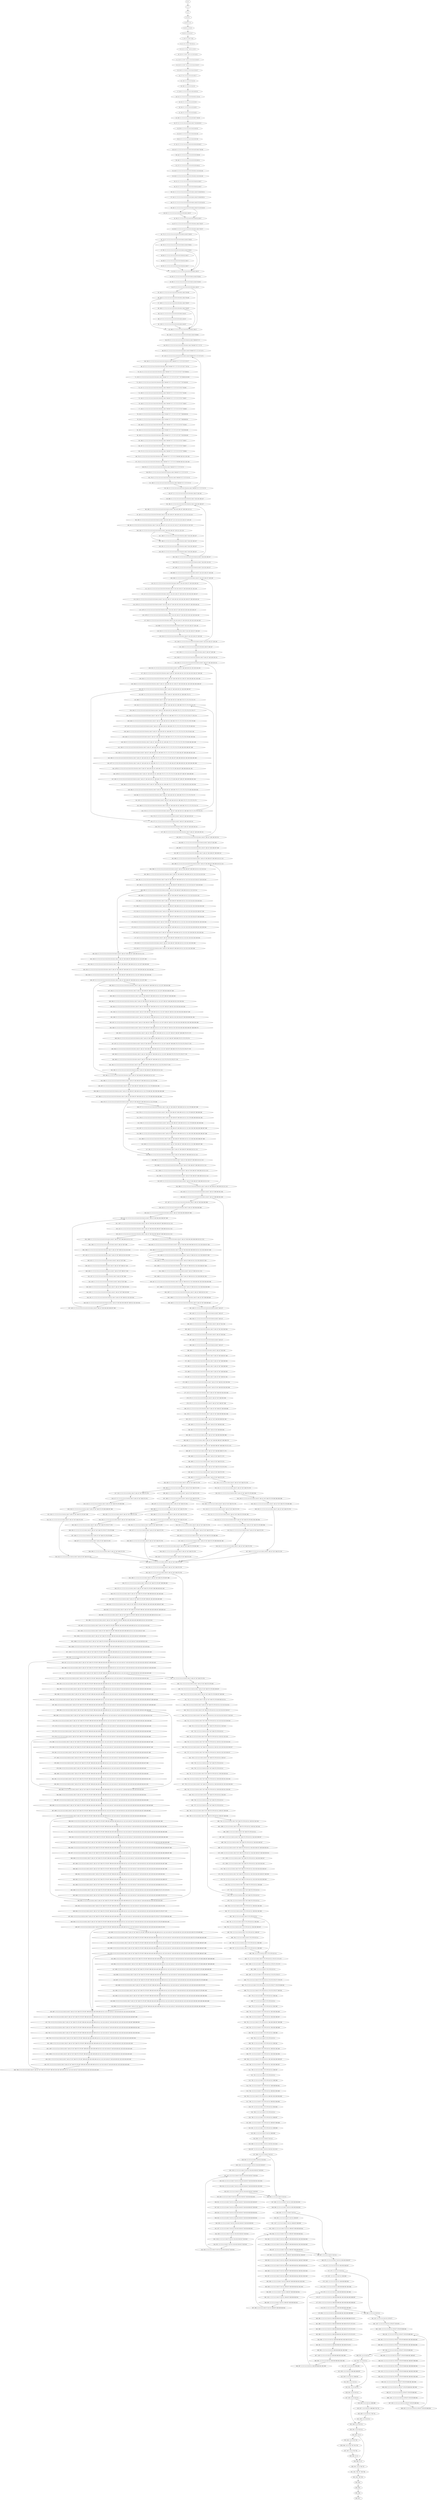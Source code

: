 digraph G {
0[label="0, 0: "];
1[label="1, 1: "];
2[label="2, 2: "];
3[label="3, 5: 0 1 "];
4[label="4, 6: 0 1 2 3 "];
5[label="5, 8: 0 1 2 3 4 5 "];
6[label="6, 9: 0 1 2 3 4 5 6 7 "];
7[label="7, 10: 0 1 2 3 6 7 8 9 "];
8[label="8, 11: 0 1 2 3 6 7 8 9 10 11 "];
9[label="9, 12: 0 1 2 3 6 7 10 11 12 13 "];
10[label="10, 13: 0 1 2 3 6 7 10 11 12 13 14 15 "];
11[label="11, 14: 0 1 2 3 6 7 10 11 12 13 14 15 16 17 "];
12[label="12, 15: 0 1 2 3 6 7 10 11 12 13 14 15 16 17 "];
13[label="13, 16: 0 1 2 3 10 11 12 13 14 15 16 17 "];
14[label="14, 17: 0 1 2 3 12 13 14 15 16 17 "];
15[label="15, 18: 0 1 2 3 12 13 14 15 "];
16[label="16, 29: 0 1 2 3 12 13 14 15 "];
17[label="17, 30: 0 1 2 3 12 13 14 15 18 19 20 21 "];
18[label="18, 31: 0 1 2 3 12 13 14 15 18 19 20 21 22 23 "];
19[label="19, 32: 0 1 2 3 12 13 14 15 22 23 "];
20[label="20, 34: 0 1 2 3 12 13 14 15 24 25 "];
21[label="21, 35: 0 1 2 3 12 13 14 15 24 25 "];
22[label="22, 36: 0 1 2 3 12 13 14 15 24 25 26 27 28 29 "];
23[label="23, 37: 0 1 2 3 12 13 14 15 24 25 26 27 28 29 30 31 "];
24[label="24, 38: 0 1 2 3 12 13 14 15 24 25 30 31 "];
25[label="25, 40: 0 1 2 3 12 13 14 15 24 25 32 33 "];
26[label="26, 41: 0 1 2 3 12 13 14 15 24 25 32 33 "];
27[label="27, 42: 0 1 2 3 12 13 14 15 24 25 32 33 34 35 36 37 "];
28[label="28, 43: 0 1 2 3 12 13 14 15 24 25 32 33 34 35 36 37 38 39 "];
29[label="29, 44: 0 1 2 3 12 13 14 15 24 25 32 33 38 39 "];
30[label="30, 46: 0 1 2 3 12 13 14 15 24 25 32 33 40 41 "];
31[label="31, 47: 0 1 2 3 12 13 14 15 24 25 32 33 40 41 "];
32[label="32, 48: 0 1 2 3 12 13 14 15 24 25 32 33 40 41 42 43 44 45 "];
33[label="33, 49: 0 1 2 3 12 13 14 15 24 25 32 33 40 41 42 43 44 45 "];
34[label="34, 51: 0 1 2 3 12 13 14 15 24 25 32 33 40 41 46 47 "];
35[label="35, 52: 0 1 2 3 12 13 14 15 24 25 32 33 40 41 46 47 "];
36[label="36, 53: 0 1 2 3 12 13 14 15 24 25 32 33 40 41 46 47 48 49 50 51 "];
37[label="37, 54: 0 1 2 3 12 13 14 15 24 25 32 33 40 41 46 47 48 49 50 51 "];
38[label="38, 57: 0 1 2 3 12 13 14 15 24 25 32 33 40 41 46 47 52 53 54 55 "];
39[label="39, 58: 0 1 2 3 12 13 14 15 24 25 32 33 40 41 46 47 52 53 54 55 "];
40[label="40, 63: 0 1 2 3 12 13 14 15 24 25 32 33 40 41 46 47 "];
41[label="41, 64: 0 1 2 3 12 13 14 15 24 25 32 33 40 41 46 47 "];
42[label="42, 67: 0 1 2 3 12 13 14 15 24 25 32 33 40 41 46 47 56 57 "];
43[label="43, 68: 0 1 2 3 12 13 14 15 24 25 32 33 40 41 46 47 56 57 "];
44[label="44, 73: 0 1 2 3 12 13 14 15 24 25 32 33 40 41 46 47 58 59 "];
45[label="45, 74: 0 1 2 3 12 13 14 15 24 25 32 33 40 41 46 47 58 59 "];
46[label="46, 79: 0 1 2 3 12 13 14 15 24 25 32 33 40 41 46 47 60 61 "];
47[label="47, 80: 0 1 2 3 12 13 14 15 24 25 32 33 40 41 46 47 60 61 "];
48[label="48, 85: 0 1 2 3 12 13 14 15 24 25 32 33 40 41 46 47 "];
49[label="49, 88: 0 1 2 3 12 13 14 15 24 25 32 33 40 41 46 47 "];
50[label="50, 91: 0 1 2 3 12 13 14 15 24 25 32 33 40 41 46 47 "];
51[label="51, 92: 0 1 2 3 12 13 14 15 24 25 32 33 40 41 46 47 "];
52[label="52, 95: 0 1 2 3 12 13 14 15 24 25 32 33 40 41 46 47 62 63 "];
53[label="53, 96: 0 1 2 3 12 13 14 15 24 25 32 33 40 41 46 47 62 63 "];
54[label="54, 97: 0 1 2 3 12 13 14 15 24 25 32 33 40 41 46 47 "];
55[label="55, 102: 0 1 2 3 12 13 14 15 24 25 32 33 40 41 46 47 64 65 "];
56[label="56, 103: 0 1 2 3 12 13 14 15 24 25 32 33 40 41 46 47 64 65 "];
57[label="57, 108: 0 1 2 3 12 13 14 15 24 25 32 33 40 41 46 47 66 67 "];
58[label="58, 109: 0 1 2 3 12 13 14 15 24 25 32 33 40 41 46 47 66 67 "];
59[label="59, 114: 0 1 2 3 12 13 14 15 24 25 32 33 40 41 46 47 "];
60[label="60, 117: 0 1 2 3 12 13 14 15 24 25 32 33 40 41 46 47 "];
61[label="61, 120: 0 1 2 3 12 13 14 15 24 25 32 33 40 41 46 47 "];
62[label="62, 958: 0 1 2 3 12 13 14 15 24 25 32 33 40 41 46 47 "];
63[label="63, 129: 0 1 2 3 12 13 14 15 24 25 32 33 40 41 46 47 68 69 "];
64[label="64, 970: 0 1 2 3 12 13 14 15 24 25 32 33 40 41 46 47 68 69 70 71 "];
65[label="65, 973: 0 1 2 3 12 13 14 15 24 25 32 33 40 41 46 47 68 69 70 71 72 73 "];
66[label="66, 975: 0 1 2 3 12 13 14 15 24 25 32 33 40 41 46 47 68 69 70 71 72 73 74 75 "];
67[label="67, 123: 0 1 2 3 12 13 14 15 24 25 32 33 40 41 46 47 68 69 70 71 72 73 74 75 "];
68[label="68, 126: 0 1 2 3 12 13 14 15 24 25 32 33 40 41 46 47 68 69 70 71 72 73 74 75 76 77 "];
69[label="69, 127: 0 1 2 3 12 13 14 15 24 25 32 33 40 41 46 47 68 69 70 71 72 73 74 75 76 77 78 79 "];
70[label="70, 131: 0 1 2 3 12 13 14 15 24 25 32 33 40 41 46 47 68 69 70 71 72 73 74 75 76 77 78 79 80 81 "];
71[label="71, 132: 0 1 2 3 12 13 14 15 24 25 32 33 40 41 46 47 68 69 70 71 72 73 74 75 76 77 78 79 80 81 82 83 "];
72[label="72, 133: 0 1 2 3 12 13 14 15 24 25 32 33 40 41 46 47 68 69 70 71 72 73 74 75 76 77 78 79 82 83 "];
73[label="73, 137: 0 1 2 3 12 13 14 15 24 25 32 33 40 41 46 47 68 69 70 71 72 73 74 75 76 77 84 85 "];
74[label="74, 138: 0 1 2 3 12 13 14 15 24 25 32 33 40 41 46 47 68 69 70 71 72 73 74 75 76 77 84 85 "];
75[label="75, 145: 0 1 2 3 12 13 14 15 24 25 32 33 40 41 46 47 68 69 70 71 72 73 74 75 76 77 86 87 "];
76[label="76, 146: 0 1 2 3 12 13 14 15 24 25 32 33 40 41 46 47 68 69 70 71 72 73 74 75 76 77 86 87 "];
77[label="77, 150: 0 1 2 3 12 13 14 15 24 25 32 33 40 41 46 47 68 69 70 71 72 73 74 75 76 77 88 89 "];
78[label="78, 153: 0 1 2 3 12 13 14 15 24 25 32 33 40 41 46 47 68 69 70 71 72 73 74 75 76 77 88 89 90 91 "];
79[label="79, 154: 0 1 2 3 12 13 14 15 24 25 32 33 40 41 46 47 68 69 70 71 72 73 74 75 76 77 88 89 90 91 "];
80[label="80, 158: 0 1 2 3 12 13 14 15 24 25 32 33 40 41 46 47 68 69 70 71 72 73 74 75 76 77 92 93 "];
81[label="81, 161: 0 1 2 3 12 13 14 15 24 25 32 33 40 41 46 47 68 69 70 71 72 73 74 75 76 77 92 93 94 95 "];
82[label="82, 162: 0 1 2 3 12 13 14 15 24 25 32 33 40 41 46 47 68 69 70 71 72 73 74 75 76 77 92 93 94 95 "];
83[label="83, 166: 0 1 2 3 12 13 14 15 24 25 32 33 40 41 46 47 68 69 70 71 72 73 74 75 76 77 96 97 "];
84[label="84, 167: 0 1 2 3 12 13 14 15 24 25 32 33 40 41 46 47 68 69 70 71 72 73 74 75 76 77 96 97 "];
85[label="85, 171: 0 1 2 3 12 13 14 15 24 25 32 33 40 41 46 47 68 69 70 71 72 73 74 75 76 77 98 99 "];
86[label="86, 174: 0 1 2 3 12 13 14 15 24 25 32 33 40 41 46 47 68 69 70 71 72 73 74 75 98 99 100 101 102 103 "];
87[label="87, 175: 0 1 2 3 12 13 14 15 24 25 32 33 40 41 46 47 68 69 70 71 72 73 74 75 98 99 100 101 102 103 "];
88[label="88, 974: 0 1 2 3 12 13 14 15 24 25 32 33 40 41 46 47 68 69 70 71 72 73 74 75 "];
89[label="89, 976: 0 1 2 3 12 13 14 15 24 25 32 33 40 41 46 47 68 69 70 71 72 73 74 75 "];
90[label="90, 178: 0 1 2 3 12 13 14 15 24 25 32 33 40 41 46 47 68 69 70 71 72 73 74 75 "];
91[label="91, 180: 0 1 2 3 12 13 14 15 24 25 32 33 40 41 46 47 68 69 70 71 72 73 74 75 "];
92[label="92, 181: 0 1 2 3 12 13 14 15 24 25 32 33 40 41 46 47 68 69 70 71 72 73 74 75 "];
93[label="93, 977: 0 1 2 3 12 13 14 15 24 25 32 33 40 41 46 47 104 105 "];
94[label="94, 980: 0 1 2 3 12 13 14 15 24 25 32 33 40 41 46 47 104 105 106 107 "];
95[label="95, 185: 0 1 2 3 12 13 14 15 24 25 32 33 40 41 46 47 104 105 106 107 "];
96[label="96, 186: 0 1 2 3 12 13 14 15 24 25 32 33 40 41 46 47 104 105 106 107 108 109 110 111 "];
97[label="97, 187: 0 1 2 3 12 13 14 15 24 25 32 33 40 41 46 47 104 105 106 107 108 109 110 111 112 113 114 115 "];
98[label="98, 190: 0 1 2 3 12 13 14 15 24 25 32 33 40 41 46 47 104 105 106 107 112 113 114 115 116 117 118 119 "];
99[label="99, 191: 0 1 2 3 12 13 14 15 24 25 32 33 40 41 46 47 104 105 106 107 112 113 114 115 116 117 118 119 120 121 122 123 "];
100[label="100, 192: 0 1 2 3 12 13 14 15 24 25 32 33 40 41 46 47 104 105 106 107 120 121 122 123 "];
101[label="101, 196: 0 1 2 3 12 13 14 15 24 25 32 33 40 41 46 47 104 105 106 107 "];
102[label="102, 199: 0 1 2 3 12 13 14 15 24 25 32 33 40 41 46 47 104 105 106 107 "];
103[label="103, 201: 0 1 2 3 12 13 14 15 24 25 32 33 40 41 46 47 104 105 106 107 "];
104[label="104, 203: 0 1 2 3 12 13 14 15 24 25 32 33 40 41 46 47 104 105 106 107 "];
105[label="105, 204: 0 1 2 3 12 13 14 15 24 25 32 33 40 41 46 47 104 105 106 107 "];
106[label="106, 979: 0 1 2 3 12 13 14 15 24 25 32 33 40 41 46 47 104 105 124 125 "];
107[label="107, 982: 0 1 2 3 12 13 14 15 24 25 32 33 40 41 46 47 124 125 126 127 "];
108[label="108, 985: 0 1 2 3 12 13 14 15 24 25 32 33 40 41 46 47 124 125 126 127 128 129 "];
109[label="109, 208: 0 1 2 3 12 13 14 15 24 25 32 33 40 41 46 47 124 125 126 127 128 129 "];
110[label="110, 211: 0 1 2 3 12 13 14 15 24 25 32 33 40 41 46 47 124 125 126 127 128 129 130 131 "];
111[label="111, 212: 0 1 2 3 12 13 14 15 24 25 32 33 40 41 46 47 124 125 126 127 128 129 130 131 132 133 "];
112[label="112, 217: 0 1 2 3 12 13 14 15 24 25 32 33 40 41 46 47 124 125 126 127 128 129 132 133 134 135 136 137 "];
113[label="113, 218: 0 1 2 3 12 13 14 15 24 25 32 33 40 41 46 47 124 125 126 127 128 129 132 133 134 135 136 137 138 139 140 141 "];
114[label="114, 1074: 0 1 2 3 12 13 14 15 24 25 32 33 40 41 46 47 124 125 126 127 128 129 132 133 134 135 136 137 138 139 140 141 "];
115[label="115, 1075: 0 1 2 3 12 13 14 15 24 25 32 33 40 41 46 47 124 125 126 127 128 129 132 133 134 135 136 137 "];
116[label="116, 1076: 0 1 2 3 12 13 14 15 24 25 32 33 40 41 46 47 124 125 126 127 128 129 132 133 142 143 144 145 "];
117[label="117, 220: 0 1 2 3 12 13 14 15 24 25 32 33 40 41 46 47 124 125 126 127 128 129 132 133 142 143 144 145 "];
118[label="118, 986: 0 1 2 3 12 13 14 15 24 25 32 33 40 41 46 47 124 125 126 127 128 129 "];
119[label="119, 223: 0 1 2 3 12 13 14 15 24 25 32 33 40 41 46 47 124 125 126 127 128 129 "];
120[label="120, 225: 0 1 2 3 12 13 14 15 24 25 32 33 40 41 46 47 124 125 126 127 128 129 "];
121[label="121, 226: 0 1 2 3 12 13 14 15 24 25 32 33 40 41 46 47 124 125 126 127 128 129 "];
122[label="122, 258: 0 1 2 3 12 13 14 15 24 25 32 33 40 41 46 47 146 147 "];
123[label="123, 1032: 0 1 2 3 12 13 14 15 24 25 32 33 40 41 46 47 146 147 148 149 "];
124[label="124, 1035: 0 1 2 3 12 13 14 15 24 25 32 33 40 41 46 47 146 147 148 149 150 151 "];
125[label="125, 230: 0 1 2 3 12 13 14 15 24 25 32 33 40 41 46 47 146 147 148 149 150 151 "];
126[label="126, 231: 0 1 2 3 12 13 14 15 24 25 32 33 40 41 46 47 146 147 148 149 150 151 152 153 154 155 "];
127[label="127, 232: 0 1 2 3 12 13 14 15 24 25 32 33 40 41 46 47 146 147 148 149 150 151 152 153 154 155 156 157 158 159 "];
128[label="128, 235: 0 1 2 3 12 13 14 15 24 25 32 33 40 41 46 47 146 147 148 149 150 151 156 157 158 159 160 161 162 163 "];
129[label="129, 236: 0 1 2 3 12 13 14 15 24 25 32 33 40 41 46 47 146 147 148 149 150 151 156 157 158 159 160 161 162 163 164 165 166 167 "];
130[label="130, 237: 0 1 2 3 12 13 14 15 24 25 32 33 40 41 46 47 146 147 148 149 150 151 164 165 166 167 "];
131[label="131, 987: 0 1 2 3 12 13 14 15 24 25 32 33 40 41 46 47 146 147 148 149 150 151 168 169 170 171 "];
132[label="132, 990: 0 1 2 3 12 13 14 15 24 25 32 33 40 41 46 47 146 147 148 149 150 151 168 169 170 171 172 173 174 175 "];
133[label="133, 241: 0 1 2 3 12 13 14 15 24 25 32 33 40 41 46 47 146 147 148 149 150 151 168 169 170 171 172 173 174 175 "];
134[label="134, 244: 0 1 2 3 12 13 14 15 24 25 32 33 40 41 46 47 146 147 148 149 150 151 168 169 170 171 172 173 174 175 176 177 "];
135[label="135, 245: 0 1 2 3 12 13 14 15 24 25 32 33 40 41 46 47 146 147 148 149 150 151 168 169 170 171 172 173 174 175 176 177 178 179 "];
136[label="136, 246: 0 1 2 3 12 13 14 15 24 25 32 33 40 41 46 47 146 147 148 149 150 151 168 169 170 171 172 173 174 175 178 179 180 "];
137[label="137, 247: 0 1 2 3 12 13 14 15 24 25 32 33 40 41 46 47 146 147 148 149 150 151 168 169 170 171 172 173 174 175 178 179 180 181 "];
138[label="138, 248: 0 1 2 3 12 13 14 15 24 25 32 33 40 41 46 47 146 147 148 149 150 151 168 169 170 171 172 173 174 175 178 179 181 182 "];
139[label="139, 249: 0 1 2 3 12 13 14 15 24 25 32 33 40 41 46 47 146 147 148 149 150 151 168 169 170 171 172 173 174 175 178 179 182 183 184 "];
140[label="140, 255: 0 1 2 3 12 13 14 15 24 25 32 33 40 41 46 47 146 147 148 149 150 151 168 169 170 171 172 173 174 175 178 179 183 184 185 186 "];
141[label="141, 256: 0 1 2 3 12 13 14 15 24 25 32 33 40 41 46 47 146 147 148 149 150 151 168 169 170 171 172 173 174 175 183 184 185 186 187 188 "];
142[label="142, 259: 0 1 2 3 12 13 14 15 24 25 32 33 40 41 46 47 146 147 148 149 150 151 168 169 170 171 172 173 174 175 183 184 187 188 189 190 191 192 "];
143[label="143, 260: 0 1 2 3 12 13 14 15 24 25 32 33 40 41 46 47 146 147 148 149 150 151 168 169 170 171 172 173 174 175 183 184 187 188 189 190 191 192 193 194 195 196 "];
144[label="144, 1077: 0 1 2 3 12 13 14 15 24 25 32 33 40 41 46 47 146 147 148 149 150 151 168 169 170 171 172 173 174 175 183 184 187 188 189 190 191 192 193 194 195 196 "];
145[label="145, 1078: 0 1 2 3 12 13 14 15 24 25 32 33 40 41 46 47 146 147 148 149 150 151 168 169 170 171 172 173 174 175 183 184 187 188 189 190 191 192 "];
146[label="146, 1079: 0 1 2 3 12 13 14 15 24 25 32 33 40 41 46 47 146 147 148 149 150 151 168 169 170 171 172 173 174 175 183 184 187 188 197 198 199 200 "];
147[label="147, 262: 0 1 2 3 12 13 14 15 24 25 32 33 40 41 46 47 146 147 148 149 150 151 168 169 170 171 172 173 174 175 183 184 187 188 197 198 199 200 201 202 "];
148[label="148, 263: 0 1 2 3 12 13 14 15 24 25 32 33 40 41 46 47 146 147 148 149 150 151 168 169 170 171 172 173 174 175 183 184 201 202 203 204 "];
149[label="149, 264: 0 1 2 3 12 13 14 15 24 25 32 33 40 41 46 47 146 147 148 149 150 151 168 169 170 171 172 173 174 175 183 184 203 204 "];
150[label="150, 991: 0 1 2 3 12 13 14 15 24 25 32 33 40 41 46 47 146 147 148 149 150 151 168 169 170 171 172 173 174 175 "];
151[label="151, 267: 0 1 2 3 12 13 14 15 24 25 32 33 40 41 46 47 146 147 148 149 150 151 168 169 170 171 172 173 174 175 "];
152[label="152, 269: 0 1 2 3 12 13 14 15 24 25 32 33 40 41 46 47 146 147 148 149 150 151 168 169 170 171 172 173 174 175 "];
153[label="153, 270: 0 1 2 3 12 13 14 15 24 25 32 33 40 41 46 47 146 147 148 149 150 151 168 169 170 171 172 173 174 175 "];
154[label="154, 274: 0 1 2 3 12 13 14 15 24 25 32 33 40 41 46 47 146 147 148 149 150 151 "];
155[label="155, 277: 0 1 2 3 12 13 14 15 24 25 32 33 40 41 46 47 146 147 148 149 150 151 "];
156[label="156, 279: 0 1 2 3 12 13 14 15 24 25 32 33 40 41 46 47 146 147 148 149 150 151 "];
157[label="157, 281: 0 1 2 3 12 13 14 15 24 25 32 33 40 41 46 47 146 147 148 149 150 151 "];
158[label="158, 282: 0 1 2 3 12 13 14 15 24 25 32 33 40 41 46 47 146 147 148 149 150 151 "];
159[label="159, 992: 0 1 2 3 12 13 14 15 24 25 32 33 40 41 46 47 146 147 205 206 "];
160[label="160, 995: 0 1 2 3 12 13 14 15 24 25 32 33 40 41 46 47 146 147 205 206 207 208 "];
161[label="161, 997: 0 1 2 3 12 13 14 15 24 25 32 33 40 41 46 47 146 147 205 206 207 208 209 210 "];
162[label="162, 999: 0 1 2 3 12 13 14 15 24 25 32 33 40 41 46 47 146 147 205 206 207 208 209 210 211 212 "];
163[label="163, 286: 0 1 2 3 12 13 14 15 24 25 32 33 40 41 46 47 146 147 205 206 207 208 209 210 211 212 "];
164[label="164, 289: 0 1 2 3 12 13 14 15 24 25 32 33 40 41 46 47 146 147 205 206 207 208 209 210 211 212 213 214 "];
165[label="165, 290: 0 1 2 3 12 13 14 15 24 25 32 33 40 41 46 47 146 147 205 206 207 208 209 210 211 212 213 214 215 216 "];
166[label="166, 291: 0 1 2 3 12 13 14 15 24 25 32 33 40 41 46 47 146 147 205 206 207 208 209 210 211 212 213 214 215 216 217 218 219 220 "];
167[label="167, 292: 0 1 2 3 12 13 14 15 24 25 32 33 40 41 46 47 146 147 205 206 207 208 209 210 211 212 213 214 217 218 219 220 "];
168[label="168, 293: 0 1 2 3 12 13 14 15 24 25 32 33 40 41 46 47 146 147 205 206 207 208 209 210 211 212 213 214 "];
169[label="169, 299: 0 1 2 3 12 13 14 15 24 25 32 33 40 41 46 47 146 147 205 206 207 208 209 210 211 212 213 214 221 222 "];
170[label="170, 304: 0 1 2 3 12 13 14 15 24 25 32 33 40 41 46 47 146 147 205 206 207 208 209 210 211 212 213 214 221 222 223 224 "];
171[label="171, 309: 0 1 2 3 12 13 14 15 24 25 32 33 40 41 46 47 146 147 205 206 207 208 209 210 211 212 213 214 221 222 223 224 225 226 "];
172[label="172, 310: 0 1 2 3 12 13 14 15 24 25 32 33 40 41 46 47 146 147 205 206 207 208 209 210 211 212 221 222 223 224 225 226 227 228 "];
173[label="173, 311: 0 1 2 3 12 13 14 15 24 25 32 33 40 41 46 47 146 147 205 206 207 208 209 210 211 212 221 222 223 224 227 228 229 230 "];
174[label="174, 314: 0 1 2 3 12 13 14 15 24 25 32 33 40 41 46 47 146 147 205 206 207 208 209 210 211 212 221 222 223 224 229 230 231 232 233 234 "];
175[label="175, 315: 0 1 2 3 12 13 14 15 24 25 32 33 40 41 46 47 146 147 205 206 207 208 209 210 211 212 221 222 223 224 229 230 231 232 233 234 "];
176[label="176, 316: 0 1 2 3 12 13 14 15 24 25 32 33 40 41 46 47 146 147 205 206 207 208 209 210 211 212 221 222 229 230 231 232 233 234 "];
177[label="177, 317: 0 1 2 3 12 13 14 15 24 25 32 33 40 41 46 47 146 147 205 206 207 208 209 210 211 212 221 222 231 232 233 234 "];
178[label="178, 318: 0 1 2 3 12 13 14 15 24 25 32 33 40 41 46 47 146 147 205 206 207 208 209 210 211 212 221 222 235 236 "];
179[label="179, 319: 0 1 2 3 12 13 14 15 24 25 32 33 40 41 46 47 146 147 205 206 207 208 209 210 211 212 221 222 235 236 "];
180[label="180, 320: 0 1 2 3 12 13 14 15 24 25 32 33 40 41 46 47 146 147 205 206 207 208 209 210 211 212 "];
181[label="181, 323: 0 1 2 3 12 13 14 15 24 25 32 33 40 41 46 47 146 147 205 206 207 208 209 210 211 212 237 238 "];
182[label="182, 324: 0 1 2 3 12 13 14 15 24 25 32 33 40 41 46 47 146 147 205 206 207 208 209 210 211 212 237 238 239 240 "];
183[label="183, 325: 0 1 2 3 12 13 14 15 24 25 32 33 40 41 46 47 146 147 205 206 207 208 209 210 211 212 237 238 239 240 241 242 243 244 "];
184[label="184, 326: 0 1 2 3 12 13 14 15 24 25 32 33 40 41 46 47 146 147 205 206 207 208 209 210 211 212 237 238 241 242 243 244 "];
185[label="185, 327: 0 1 2 3 12 13 14 15 24 25 32 33 40 41 46 47 146 147 205 206 207 208 209 210 211 212 237 238 "];
186[label="186, 333: 0 1 2 3 12 13 14 15 24 25 32 33 40 41 46 47 146 147 205 206 207 208 209 210 211 212 237 238 245 246 "];
187[label="187, 334: 0 1 2 3 12 13 14 15 24 25 32 33 40 41 46 47 146 147 205 206 207 208 209 210 211 212 237 238 245 246 247 248 "];
188[label="188, 339: 0 1 2 3 12 13 14 15 24 25 32 33 40 41 46 47 146 147 205 206 207 208 209 210 211 212 237 238 247 248 249 250 "];
189[label="189, 340: 0 1 2 3 12 13 14 15 24 25 32 33 40 41 46 47 146 147 205 206 207 208 209 210 211 212 237 238 247 248 249 250 251 252 253 254 "];
190[label="190, 344: 0 1 2 3 12 13 14 15 24 25 32 33 40 41 46 47 146 147 205 206 207 208 209 210 211 212 237 238 247 248 251 252 253 254 255 256 "];
191[label="191, 345: 0 1 2 3 12 13 14 15 24 25 32 33 40 41 46 47 146 147 205 206 207 208 209 210 211 212 237 238 247 248 251 252 253 254 255 256 257 258 "];
192[label="192, 346: 0 1 2 3 12 13 14 15 24 25 32 33 40 41 46 47 146 147 205 206 207 208 209 210 211 212 237 238 247 248 251 252 253 254 257 258 259 260 261 262 "];
193[label="193, 347: 0 1 2 3 12 13 14 15 24 25 32 33 40 41 46 47 146 147 205 206 207 208 209 210 211 212 237 238 247 248 251 252 253 254 259 260 261 262 263 264 265 266 "];
194[label="194, 348: 0 1 2 3 12 13 14 15 24 25 32 33 40 41 46 47 146 147 205 206 207 208 209 210 211 212 237 238 247 248 251 252 253 254 263 264 265 266 267 268 269 270 "];
195[label="195, 353: 0 1 2 3 12 13 14 15 24 25 32 33 40 41 46 47 146 147 205 206 207 208 209 210 211 212 237 238 247 248 267 268 269 270 271 272 "];
196[label="196, 354: 0 1 2 3 12 13 14 15 24 25 32 33 40 41 46 47 146 147 205 206 207 208 209 210 211 212 247 248 267 268 269 270 271 272 273 274 "];
197[label="197, 357: 0 1 2 3 12 13 14 15 24 25 32 33 40 41 46 47 146 147 205 206 207 208 209 210 211 212 247 248 267 268 269 270 273 274 275 276 277 278 "];
198[label="198, 358: 0 1 2 3 12 13 14 15 24 25 32 33 40 41 46 47 146 147 205 206 207 208 209 210 211 212 247 248 267 268 269 270 273 274 275 276 277 278 "];
199[label="199, 359: 0 1 2 3 12 13 14 15 24 25 32 33 40 41 46 47 146 147 205 206 207 208 209 210 211 212 267 268 269 270 273 274 275 276 277 278 "];
200[label="200, 360: 0 1 2 3 12 13 14 15 24 25 32 33 40 41 46 47 146 147 205 206 207 208 209 210 211 212 273 274 275 276 277 278 "];
201[label="201, 361: 0 1 2 3 12 13 14 15 24 25 32 33 40 41 46 47 146 147 205 206 207 208 209 210 211 212 275 276 277 278 "];
202[label="202, 362: 0 1 2 3 12 13 14 15 24 25 32 33 40 41 46 47 146 147 205 206 207 208 209 210 211 212 "];
203[label="203, 363: 0 1 2 3 12 13 14 15 24 25 32 33 40 41 46 47 146 147 205 206 207 208 209 210 211 212 "];
204[label="204, 366: 0 1 2 3 12 13 14 15 24 25 32 33 40 41 46 47 146 147 205 206 207 208 209 210 211 212 279 280 "];
205[label="205, 367: 0 1 2 3 12 13 14 15 24 25 32 33 40 41 46 47 146 147 205 206 207 208 209 210 211 212 279 280 281 282 "];
206[label="206, 368: 0 1 2 3 12 13 14 15 24 25 32 33 40 41 46 47 146 147 205 206 207 208 209 210 211 212 279 280 281 282 283 284 285 286 "];
207[label="207, 369: 0 1 2 3 12 13 14 15 24 25 32 33 40 41 46 47 146 147 205 206 207 208 209 210 211 212 279 280 283 284 285 286 "];
208[label="208, 370: 0 1 2 3 12 13 14 15 24 25 32 33 40 41 46 47 146 147 205 206 207 208 209 210 211 212 279 280 "];
209[label="209, 377: 0 1 2 3 12 13 14 15 24 25 32 33 40 41 46 47 146 147 205 206 207 208 209 210 211 212 279 280 287 288 "];
210[label="210, 378: 0 1 2 3 12 13 14 15 24 25 32 33 40 41 46 47 146 147 205 206 207 208 209 210 211 212 279 280 287 288 289 290 "];
211[label="211, 379: 0 1 2 3 12 13 14 15 24 25 32 33 40 41 46 47 146 147 205 206 207 208 209 210 211 212 279 280 289 290 291 292 "];
212[label="212, 384: 0 1 2 3 12 13 14 15 24 25 32 33 40 41 46 47 146 147 205 206 207 208 209 210 211 212 279 280 291 292 293 294 "];
213[label="213, 387: 0 1 2 3 12 13 14 15 24 25 32 33 40 41 46 47 146 147 205 206 207 208 209 210 211 212 291 292 293 294 295 296 297 298 "];
214[label="214, 388: 0 1 2 3 12 13 14 15 24 25 32 33 40 41 46 47 146 147 205 206 207 208 209 210 211 212 291 292 293 294 295 296 297 298 "];
215[label="215, 389: 0 1 2 3 12 13 14 15 24 25 32 33 40 41 46 47 146 147 205 206 207 208 209 210 211 212 293 294 295 296 297 298 "];
216[label="216, 390: 0 1 2 3 12 13 14 15 24 25 32 33 40 41 46 47 146 147 205 206 207 208 209 210 211 212 295 296 297 298 "];
217[label="217, 391: 0 1 2 3 12 13 14 15 24 25 32 33 40 41 46 47 146 147 205 206 207 208 209 210 211 212 "];
218[label="218, 393: 0 1 2 3 12 13 14 15 24 25 32 33 40 41 46 47 146 147 205 206 207 208 209 210 211 212 "];
219[label="219, 996: 0 1 2 3 12 13 14 15 24 25 32 33 40 41 46 47 146 147 205 206 207 208 209 210 211 212 "];
220[label="220, 998: 0 1 2 3 12 13 14 15 24 25 32 33 40 41 46 47 146 147 205 206 207 208 209 210 211 212 "];
221[label="221, 1000: 0 1 2 3 12 13 14 15 24 25 32 33 40 41 46 47 146 147 205 206 207 208 209 210 211 212 "];
222[label="222, 395: 0 1 2 3 12 13 14 15 24 25 32 33 40 41 46 47 146 147 205 206 207 208 209 210 211 212 "];
223[label="223, 397: 0 1 2 3 12 13 14 15 24 25 32 33 40 41 46 47 146 147 205 206 207 208 209 210 211 212 "];
224[label="224, 398: 0 1 2 3 12 13 14 15 24 25 32 33 40 41 46 47 146 147 205 206 207 208 209 210 211 212 "];
225[label="225, 403: 0 1 2 3 12 13 14 15 24 25 32 33 40 41 46 47 146 147 299 300 301 302 "];
226[label="226, 404: 0 1 2 3 12 13 14 15 24 25 32 33 40 41 46 47 146 147 299 300 301 302 "];
227[label="227, 407: 0 1 2 3 12 13 14 15 24 25 32 33 40 41 46 47 146 147 303 304 305 306 "];
228[label="228, 410: 0 1 2 3 12 13 14 15 24 25 32 33 40 41 46 47 146 147 303 304 305 306 "];
229[label="229, 424: 0 1 2 3 12 13 14 15 24 25 32 33 40 41 46 47 146 147 303 304 305 306 307 308 "];
230[label="230, 411: 0 1 2 3 12 13 14 15 24 25 32 33 40 41 46 47 146 147 303 304 305 306 307 308 "];
231[label="231, 1037: 0 1 2 3 12 13 14 15 24 25 32 33 40 41 46 47 146 147 303 304 305 306 307 308 309 310 311 312 "];
232[label="232, 412: 0 1 2 3 12 13 14 15 24 25 32 33 40 41 46 47 146 147 303 304 305 306 307 308 309 310 311 312 "];
233[label="233, 413: 0 1 2 3 12 13 14 15 24 25 32 33 40 41 46 47 146 147 303 304 305 306 307 308 309 310 311 312 "];
234[label="234, 1080: 0 1 2 3 12 13 14 15 24 25 32 33 40 41 46 47 146 147 307 308 309 310 311 312 "];
235[label="235, 1081: 0 1 2 3 12 13 14 15 24 25 32 33 40 41 46 47 146 147 307 308 "];
236[label="236, 1082: 0 1 2 3 12 13 14 15 24 25 32 33 40 41 46 47 146 147 307 308 313 314 315 316 "];
237[label="237, 422: 0 1 2 3 12 13 14 15 24 25 32 33 40 41 46 47 146 147 307 308 313 314 315 316 "];
238[label="238, 423: 0 1 2 3 12 13 14 15 24 25 32 33 40 41 46 47 146 147 307 308 "];
239[label="239, 425: 0 1 2 3 12 13 14 15 24 25 32 33 40 41 46 47 146 147 307 308 317 318 "];
240[label="240, 426: 0 1 2 3 12 13 14 15 24 25 32 33 40 41 46 47 146 147 307 308 317 318 "];
241[label="241, 427: 0 1 2 3 12 13 14 15 24 25 32 33 40 41 46 47 146 147 307 308 "];
242[label="242, 428: 0 1 2 3 12 13 14 15 24 25 32 33 40 41 46 47 146 147 307 308 "];
243[label="243, 429: 0 1 2 3 12 13 14 15 24 25 32 33 40 41 46 47 146 147 307 308 319 320 "];
244[label="244, 430: 0 1 2 3 12 13 14 15 24 25 32 33 40 41 46 47 146 147 307 308 319 320 "];
245[label="245, 431: 0 1 2 3 12 13 14 15 24 25 32 33 40 41 46 47 146 147 307 308 321 322 323 324 "];
246[label="246, 432: 0 1 2 3 12 13 14 15 24 25 32 33 40 41 46 47 146 147 303 304 305 306 307 308 321 322 323 324 "];
247[label="247, 433: 0 1 2 3 12 13 14 15 24 25 32 33 40 41 46 47 146 147 303 304 305 306 307 308 "];
248[label="248, 434: 0 1 2 3 12 13 14 15 24 25 32 33 40 41 46 47 146 147 303 304 305 306 309 310 311 312 "];
249[label="249, 435: 0 1 2 3 12 13 14 15 24 25 32 33 40 41 46 47 146 147 303 304 305 306 309 310 311 312 325 326 327 328 "];
250[label="250, 436: 0 1 2 3 12 13 14 15 24 25 32 33 40 41 46 47 146 147 303 304 305 306 309 310 311 312 325 326 327 328 "];
251[label="251, 439: 0 1 2 3 12 13 14 15 24 25 32 33 40 41 46 47 146 147 309 310 311 312 325 326 327 328 "];
252[label="252, 440: 0 1 2 3 12 13 14 15 24 25 32 33 40 41 46 47 146 147 309 310 311 312 325 326 327 328 "];
253[label="253, 1083: 0 1 2 3 12 13 14 15 24 25 32 33 40 41 46 47 146 147 309 310 311 312 325 326 327 328 "];
254[label="254, 1084: 0 1 2 3 12 13 14 15 24 25 32 33 40 41 46 47 146 147 309 310 311 312 "];
255[label="255, 1085: 0 1 2 3 12 13 14 15 24 25 32 33 40 41 46 47 146 147 309 310 311 312 329 330 331 332 "];
256[label="256, 447: 0 1 2 3 12 13 14 15 24 25 32 33 40 41 46 47 146 147 309 310 311 312 329 330 331 332 333 334 335 336 "];
257[label="257, 1086: 0 1 2 3 12 13 14 15 24 25 32 33 40 41 46 47 146 147 309 310 311 312 333 334 335 336 "];
258[label="258, 1087: 0 1 2 3 12 13 14 15 24 25 32 33 40 41 46 47 146 147 309 310 311 312 "];
259[label="259, 1088: 0 1 2 3 12 13 14 15 24 25 32 33 40 41 46 47 146 147 337 338 339 340 "];
260[label="260, 449: 0 1 2 3 12 13 14 15 24 25 32 33 40 41 46 47 146 147 337 338 339 340 "];
261[label="261, 450: 0 1 2 3 12 13 14 15 24 25 32 33 40 41 46 47 146 147 "];
262[label="262, 453: 0 1 2 3 12 13 14 15 24 25 32 33 40 41 46 47 146 147 "];
263[label="263, 454: 0 1 2 3 12 13 14 15 24 25 32 33 40 41 46 47 146 147 "];
264[label="264, 455: 0 1 2 3 12 13 14 15 24 25 32 33 40 41 46 47 146 147 341 342 "];
265[label="265, 456: 0 1 2 3 12 13 14 15 24 25 32 33 40 41 46 47 146 147 341 342 343 344 "];
266[label="266, 457: 0 1 2 3 12 13 14 15 24 25 32 33 40 41 46 47 146 147 343 344 "];
267[label="267, 458: 0 1 2 3 12 13 14 15 24 25 32 33 40 41 46 47 146 147 "];
268[label="268, 459: 0 1 2 3 12 13 14 15 24 25 32 33 40 41 46 47 146 147 "];
269[label="269, 460: 0 1 2 3 12 13 14 15 24 25 32 33 40 41 46 47 146 147 345 346 "];
270[label="270, 461: 0 1 2 3 12 13 14 15 24 25 32 33 40 41 46 47 146 147 345 346 347 348 "];
271[label="271, 464: 0 1 2 3 12 13 14 15 24 25 32 33 40 41 46 47 146 147 347 348 349 350 "];
272[label="272, 465: 0 1 2 3 12 13 14 15 24 25 32 33 40 41 46 47 146 147 347 348 349 350 "];
273[label="273, 466: 0 1 2 3 12 13 14 15 24 25 32 33 40 41 46 47 146 147 347 348 349 350 "];
274[label="274, 467: 0 1 2 3 12 13 14 15 24 25 32 33 40 41 46 47 146 147 347 348 351 352 "];
275[label="275, 468: 0 1 2 3 12 13 14 15 24 25 32 33 40 41 46 47 146 147 347 348 351 352 353 354 "];
276[label="276, 471: 0 1 2 3 12 13 14 15 24 25 32 33 40 41 46 47 146 147 347 348 353 354 355 356 "];
277[label="277, 472: 0 1 2 3 12 13 14 15 32 33 40 41 46 47 146 147 347 348 353 354 355 356 "];
278[label="278, 473: 0 1 2 3 12 13 14 15 32 33 40 41 46 47 146 147 347 348 355 356 "];
279[label="279, 474: 0 1 2 3 12 13 14 15 32 33 40 41 46 47 146 147 347 348 357 358 "];
280[label="280, 475: 0 1 2 3 12 13 14 15 32 33 40 41 46 47 146 147 347 348 357 358 359 360 "];
281[label="281, 478: 0 1 2 3 12 13 14 15 32 33 40 41 46 47 146 147 347 348 359 360 361 362 "];
282[label="282, 479: 0 1 2 3 12 13 14 15 40 41 46 47 146 147 347 348 359 360 361 362 "];
283[label="283, 480: 0 1 2 3 12 13 14 15 40 41 46 47 146 147 347 348 361 362 "];
284[label="284, 481: 0 1 2 3 12 13 14 15 40 41 46 47 146 147 347 348 363 364 "];
285[label="285, 482: 0 1 2 3 12 13 14 15 40 41 46 47 146 147 347 348 363 364 365 366 "];
286[label="286, 485: 0 1 2 3 12 13 14 15 40 41 46 47 146 147 347 348 365 366 367 368 369 370 "];
287[label="287, 486: 0 1 2 3 12 13 14 15 40 41 46 47 146 147 347 348 365 366 367 368 369 370 371 372 "];
288[label="288, 487: 0 1 2 3 12 13 14 15 40 41 46 47 146 147 347 348 365 366 371 372 "];
289[label="289, 488: 0 1 2 3 12 13 14 15 40 41 46 47 146 147 347 348 371 372 "];
290[label="290, 489: 0 1 2 3 12 13 14 15 40 41 46 47 146 147 347 348 373 374 "];
291[label="291, 490: 0 1 2 3 12 13 14 15 40 41 46 47 146 147 347 348 373 374 375 376 "];
292[label="292, 491: 0 1 2 3 12 13 14 15 40 41 46 47 146 147 347 348 375 376 "];
293[label="293, 492: 0 1 2 3 12 13 14 15 40 41 46 47 146 147 347 348 375 376 "];
294[label="294, 493: 0 1 2 3 12 13 14 15 40 41 46 47 146 147 347 348 375 376 "];
295[label="295, 494: 0 1 2 3 12 13 14 15 40 41 46 47 146 147 347 348 375 376 "];
296[label="296, 495: 0 1 2 3 12 13 14 15 40 41 46 47 146 147 347 348 375 376 "];
297[label="297, 496: 0 1 2 3 12 13 14 15 40 41 46 47 146 147 347 348 375 376 "];
298[label="298, 497: 0 1 2 3 12 13 14 15 40 41 46 47 146 147 347 348 375 376 "];
299[label="299, 498: 0 1 2 3 12 13 14 15 40 41 46 47 146 147 347 348 375 376 "];
300[label="300, 499: 0 1 2 3 12 13 14 15 40 41 46 47 146 147 347 348 375 376 "];
301[label="301, 500: 0 1 2 3 12 13 14 15 40 41 46 47 146 147 347 348 375 376 "];
302[label="302, 501: 0 1 12 13 14 15 40 41 46 47 146 147 347 348 375 376 "];
303[label="303, 502: 2 3 12 13 14 15 40 41 46 47 146 147 347 348 375 376 "];
304[label="304, 503: 0 1 2 3 12 13 14 15 40 41 46 47 146 147 347 348 375 376 "];
305[label="305, 504: 0 1 2 3 12 13 14 15 40 41 46 47 146 147 347 348 375 376 377 378 "];
306[label="306, 505: 0 1 2 3 12 13 14 15 40 41 46 47 146 147 347 348 375 376 377 378 379 380 "];
307[label="307, 506: 0 1 2 3 12 13 14 15 40 41 46 47 146 147 347 348 375 376 379 380 "];
308[label="308, 507: 0 1 2 3 12 13 14 15 40 41 46 47 146 147 347 348 375 376 "];
309[label="309, 508: 0 1 2 3 12 13 14 15 40 41 46 47 146 147 347 348 375 376 "];
310[label="310, 509: 2 3 12 13 14 15 40 41 46 47 146 147 347 348 375 376 "];
311[label="311, 510: 0 1 2 3 12 13 14 15 40 41 46 47 146 147 347 348 375 376 "];
312[label="312, 511: 0 1 2 3 12 13 14 15 40 41 46 47 146 147 347 348 375 376 381 382 "];
313[label="313, 512: 0 1 2 3 12 13 14 15 40 41 46 47 146 147 347 348 375 376 381 382 383 384 "];
314[label="314, 513: 0 1 2 3 12 13 14 15 40 41 46 47 146 147 347 348 375 376 383 384 "];
315[label="315, 514: 0 1 2 3 12 13 14 15 40 41 46 47 146 147 347 348 375 376 "];
316[label="316, 515: 0 1 2 3 12 13 14 15 40 41 46 47 146 147 347 348 375 376 "];
317[label="317, 516: 2 3 12 13 14 15 40 41 46 47 146 147 347 348 375 376 "];
318[label="318, 517: 0 1 2 3 12 13 14 15 40 41 46 47 146 147 347 348 375 376 "];
319[label="319, 518: 0 1 2 3 12 13 14 15 40 41 46 47 146 147 347 348 375 376 385 386 "];
320[label="320, 519: 0 1 2 3 12 13 14 15 40 41 46 47 146 147 347 348 375 376 385 386 387 388 "];
321[label="321, 520: 0 1 2 3 12 13 14 15 40 41 46 47 146 147 347 348 375 376 387 388 "];
322[label="322, 521: 0 1 2 3 12 13 14 15 40 41 46 47 146 147 347 348 375 376 "];
323[label="323, 522: 0 1 2 3 12 13 14 15 40 41 46 47 146 147 347 348 375 376 "];
324[label="324, 523: 2 3 12 13 14 15 40 41 46 47 146 147 347 348 375 376 "];
325[label="325, 524: 0 1 2 3 12 13 14 15 40 41 46 47 146 147 347 348 375 376 "];
326[label="326, 525: 0 1 2 3 12 13 14 15 40 41 46 47 146 147 347 348 375 376 389 390 "];
327[label="327, 526: 0 1 2 3 12 13 14 15 40 41 46 47 146 147 347 348 375 376 389 390 391 392 "];
328[label="328, 527: 0 1 2 3 12 13 14 15 40 41 46 47 146 147 347 348 375 376 391 392 "];
329[label="329, 528: 0 1 2 3 12 13 14 15 40 41 46 47 146 147 347 348 375 376 "];
330[label="330, 529: 0 1 2 3 12 13 14 15 40 41 46 47 146 147 347 348 375 376 "];
331[label="331, 530: 2 3 12 13 14 15 40 41 46 47 146 147 347 348 375 376 "];
332[label="332, 531: 0 1 2 3 12 13 14 15 40 41 46 47 146 147 347 348 375 376 "];
333[label="333, 532: 0 1 2 3 12 13 14 15 40 41 46 47 146 147 347 348 375 376 393 394 "];
334[label="334, 533: 0 1 2 3 12 13 14 15 40 41 46 47 146 147 347 348 375 376 393 394 395 396 "];
335[label="335, 534: 0 1 2 3 12 13 14 15 40 41 46 47 146 147 347 348 375 376 395 396 "];
336[label="336, 535: 0 1 2 3 12 13 14 15 40 41 46 47 146 147 347 348 375 376 "];
337[label="337, 536: 0 1 2 3 12 13 14 15 40 41 46 47 146 147 347 348 375 376 "];
338[label="338, 537: 0 1 12 13 14 15 40 41 46 47 146 147 347 348 375 376 "];
339[label="339, 538: 0 1 2 3 12 13 14 15 40 41 46 47 146 147 347 348 375 376 "];
340[label="340, 540: 0 1 2 3 12 13 14 15 40 41 46 47 146 147 347 348 375 376 "];
341[label="341, 541: 0 1 2 3 12 13 14 15 40 41 46 47 146 147 347 348 375 376 "];
342[label="342, 542: 0 1 2 3 12 13 14 15 40 41 46 47 146 147 347 348 375 376 "];
343[label="343, 588: 0 1 2 3 12 13 14 15 40 41 46 47 146 147 347 348 375 376 397 398 "];
344[label="344, 571: 0 1 2 3 12 13 14 15 40 41 46 47 146 147 347 348 375 376 397 398 399 400 "];
345[label="345, 572: 0 1 2 3 12 13 14 15 40 41 46 47 146 147 347 348 375 376 397 398 399 400 401 402 "];
346[label="346, 573: 2 3 12 13 14 15 40 41 46 47 146 147 347 348 375 376 397 398 399 400 401 402 403 404 "];
347[label="347, 635: 2 3 12 13 14 15 40 41 46 47 146 147 347 348 375 376 397 398 401 402 403 404 405 406 "];
348[label="348, 618: 2 3 12 13 14 15 40 41 46 47 146 147 347 348 375 376 397 398 401 402 403 404 405 406 407 408 "];
349[label="349, 620: 2 3 12 13 14 15 40 41 46 47 146 147 347 348 375 376 397 398 401 402 403 404 405 406 407 408 409 410 "];
350[label="350, 682: 2 3 12 13 14 15 40 41 46 47 146 147 347 348 375 376 397 398 401 402 403 404 405 406 409 410 411 412 "];
351[label="351, 665: 2 3 12 13 14 15 40 41 46 47 146 147 347 348 375 376 397 398 401 402 403 404 405 406 409 410 411 412 413 414 "];
352[label="352, 667: 2 3 12 13 14 15 40 41 46 47 146 147 347 348 375 376 397 398 401 402 403 404 405 406 409 410 411 412 413 414 415 416 "];
353[label="353, 1001: 2 3 12 13 14 15 40 41 46 47 146 147 347 348 375 376 397 398 403 404 405 406 409 410 411 412 415 416 417 418 "];
354[label="354, 1004: 2 3 12 13 14 15 40 41 46 47 146 147 347 348 375 376 397 398 403 404 405 406 409 410 411 412 415 416 417 418 419 420 "];
355[label="355, 1006: 2 3 12 13 14 15 40 41 46 47 146 147 347 348 375 376 397 398 403 404 405 406 409 410 411 412 415 416 417 418 419 420 421 422 "];
356[label="356, 1008: 2 3 12 13 14 15 40 41 46 47 146 147 347 348 375 376 397 398 403 404 405 406 409 410 411 412 415 416 417 418 419 420 421 422 423 424 "];
357[label="357, 1010: 2 3 12 13 14 15 40 41 46 47 146 147 347 348 375 376 397 398 403 404 405 406 409 410 411 412 415 416 417 418 419 420 421 422 423 424 425 426 "];
358[label="358, 546: 2 3 12 13 14 15 40 41 46 47 146 147 347 348 375 376 397 398 403 404 405 406 409 410 411 412 415 416 417 418 419 420 421 422 423 424 425 426 "];
359[label="359, 547: 2 3 12 13 14 15 40 41 46 47 146 147 347 348 375 376 397 398 403 404 405 406 409 410 411 412 415 416 417 418 419 420 421 422 423 424 425 426 427 428 429 430 "];
360[label="360, 548: 2 3 12 13 14 15 40 41 46 47 146 147 347 348 375 376 397 398 403 404 405 406 409 410 411 412 415 416 417 418 419 420 421 422 423 424 425 426 427 428 429 430 "];
361[label="361, 549: 2 3 12 13 14 15 40 41 46 47 146 147 347 348 375 376 397 398 403 404 405 406 409 410 411 412 415 416 417 418 419 420 421 422 423 424 425 426 "];
362[label="362, 554: 2 3 12 13 14 15 40 41 46 47 146 147 347 348 375 376 397 398 403 404 405 406 409 410 411 412 415 416 417 418 419 420 421 422 423 424 425 426 431 432 "];
363[label="363, 555: 2 3 12 13 14 15 40 41 46 47 146 147 347 348 375 376 397 398 403 404 405 406 409 410 411 412 415 416 417 418 419 420 421 422 423 424 425 426 431 432 433 434 "];
364[label="364, 556: 2 3 12 13 14 15 40 41 46 47 146 147 347 348 375 376 397 398 403 404 405 406 409 410 411 412 415 416 417 418 419 420 421 422 423 424 425 426 431 432 433 434 "];
365[label="365, 560: 2 3 12 13 14 15 40 41 46 47 146 147 347 348 375 376 397 398 403 404 405 406 409 410 411 412 415 416 417 418 419 420 421 422 423 424 425 426 431 432 433 434 435 436 "];
366[label="366, 561: 2 3 12 13 14 15 40 41 46 47 146 147 347 348 375 376 397 398 403 404 405 406 409 410 411 412 415 416 417 418 419 420 421 422 423 424 425 426 431 432 433 434 435 436 437 438 439 440 "];
367[label="367, 562: 2 3 12 13 14 15 40 41 46 47 146 147 347 348 375 376 397 398 403 404 405 406 409 410 411 412 415 416 417 418 419 420 421 422 423 424 425 426 431 432 433 434 437 438 439 440 "];
368[label="368, 563: 2 3 12 13 14 15 40 41 46 47 146 147 347 348 375 376 397 398 403 404 405 406 409 410 411 412 415 416 417 418 419 420 421 422 423 424 425 426 431 432 433 434 "];
369[label="369, 569: 2 3 12 13 14 15 40 41 46 47 146 147 347 348 375 376 397 398 403 404 405 406 409 410 411 412 415 416 417 418 419 420 421 422 423 424 425 426 431 432 433 434 441 442 "];
370[label="370, 570: 2 3 12 13 14 15 40 41 46 47 146 147 347 348 375 376 397 398 403 404 405 406 409 410 411 412 415 416 417 418 419 420 421 422 423 424 425 426 433 434 441 442 443 444 "];
371[label="371, 574: 2 3 12 13 14 15 40 41 46 47 146 147 347 348 375 376 397 398 403 404 405 406 409 410 411 412 415 416 417 418 419 420 421 422 423 424 425 426 433 434 443 444 445 446 "];
372[label="372, 575: 2 3 12 13 14 15 40 41 46 47 146 147 347 348 375 376 397 398 403 404 405 406 409 410 411 412 415 416 417 418 419 420 421 422 423 424 425 426 433 434 443 444 445 446 "];
373[label="373, 576: 2 3 12 13 14 15 40 41 46 47 146 147 347 348 375 376 397 398 403 404 405 406 409 410 411 412 415 416 417 418 419 420 421 422 423 424 425 426 433 434 443 444 445 446 "];
374[label="374, 589: 2 3 12 13 14 15 40 41 46 47 146 147 347 348 375 376 397 398 403 404 405 406 409 410 411 412 415 416 417 418 419 420 421 422 423 424 425 426 433 434 443 444 445 446 447 448 "];
375[label="375, 590: 2 3 12 13 14 15 40 41 46 47 146 147 347 348 375 376 397 398 403 404 405 406 409 410 411 412 415 416 417 418 419 420 421 422 423 424 425 426 433 434 443 444 445 446 447 448 "];
376[label="376, 591: 2 3 12 13 14 15 40 41 46 47 146 147 347 348 375 376 397 398 403 404 405 406 409 410 411 412 415 416 417 418 419 420 421 422 423 424 425 426 433 434 443 444 447 448 "];
377[label="377, 592: 2 3 12 13 14 15 40 41 46 47 146 147 347 348 375 376 397 398 403 404 405 406 409 410 411 412 415 416 417 418 419 420 421 422 423 424 425 426 433 434 447 448 "];
378[label="378, 593: 2 3 12 13 14 15 40 41 46 47 146 147 347 348 375 376 397 398 403 404 405 406 409 410 411 412 415 416 417 418 419 420 421 422 423 424 425 426 433 434 447 448 "];
379[label="379, 594: 2 3 12 13 14 15 40 41 46 47 146 147 347 348 375 376 397 398 403 404 405 406 409 410 411 412 415 416 417 418 419 420 421 422 423 424 425 426 433 434 "];
380[label="380, 599: 2 3 12 13 14 15 40 41 46 47 146 147 347 348 375 376 397 398 403 404 405 406 409 410 411 412 415 416 417 418 419 420 421 422 423 424 425 426 433 434 449 450 "];
381[label="381, 601: 2 3 12 13 14 15 40 41 46 47 146 147 347 348 375 376 397 398 403 404 405 406 409 410 411 412 415 416 417 418 419 420 421 422 423 424 425 426 433 434 449 450 451 452 "];
382[label="382, 602: 2 3 12 13 14 15 40 41 46 47 146 147 347 348 375 376 397 398 403 404 405 406 409 410 411 412 415 416 417 418 419 420 421 422 423 424 425 426 433 434 451 452 "];
383[label="383, 603: 2 3 12 13 14 15 40 41 46 47 146 147 347 348 375 376 397 398 403 404 405 406 409 410 411 412 415 416 417 418 419 420 421 422 423 424 425 426 "];
384[label="384, 606: 2 3 12 13 14 15 40 41 46 47 146 147 347 348 375 376 397 398 403 404 405 406 409 410 411 412 415 416 417 418 419 420 421 422 423 424 425 426 453 454 "];
385[label="385, 607: 2 3 12 13 14 15 40 41 46 47 146 147 347 348 375 376 397 398 403 404 405 406 409 410 411 412 415 416 417 418 419 420 421 422 423 424 425 426 453 454 455 456 "];
386[label="386, 608: 2 3 12 13 14 15 40 41 46 47 146 147 347 348 375 376 397 398 403 404 405 406 409 410 411 412 415 416 417 418 419 420 421 422 423 424 425 426 453 454 455 456 457 458 459 460 "];
387[label="387, 609: 2 3 12 13 14 15 40 41 46 47 146 147 347 348 375 376 397 398 403 404 405 406 409 410 411 412 415 416 417 418 419 420 421 422 423 424 425 426 453 454 457 458 459 460 "];
388[label="388, 610: 2 3 12 13 14 15 40 41 46 47 146 147 347 348 375 376 397 398 403 404 405 406 409 410 411 412 415 416 417 418 419 420 421 422 423 424 425 426 453 454 "];
389[label="389, 616: 2 3 12 13 14 15 40 41 46 47 146 147 347 348 375 376 397 398 403 404 405 406 409 410 411 412 415 416 417 418 419 420 421 422 423 424 425 426 453 454 461 462 "];
390[label="390, 617: 2 3 12 13 14 15 40 41 46 47 146 147 347 348 375 376 397 398 403 404 405 406 409 410 411 412 415 416 417 418 419 420 421 422 423 424 425 426 453 454 461 462 463 464 "];
391[label="391, 621: 2 3 12 13 14 15 40 41 46 47 146 147 347 348 375 376 397 398 403 404 405 406 409 410 411 412 415 416 417 418 419 420 421 422 423 424 425 426 453 454 463 464 465 466 "];
392[label="392, 622: 2 3 12 13 14 15 40 41 46 47 146 147 347 348 375 376 397 398 403 404 405 406 409 410 411 412 415 416 417 418 419 420 421 422 423 424 425 426 453 454 463 464 465 466 "];
393[label="393, 623: 2 3 12 13 14 15 40 41 46 47 146 147 347 348 375 376 397 398 403 404 405 406 409 410 411 412 415 416 417 418 419 420 421 422 423 424 425 426 453 454 463 464 465 466 "];
394[label="394, 636: 2 3 12 13 14 15 40 41 46 47 146 147 347 348 375 376 397 398 403 404 405 406 409 410 411 412 415 416 417 418 419 420 421 422 423 424 425 426 453 454 463 464 465 466 467 468 "];
395[label="395, 637: 2 3 12 13 14 15 40 41 46 47 146 147 347 348 375 376 397 398 403 404 405 406 409 410 411 412 415 416 417 418 419 420 421 422 423 424 425 426 453 454 463 464 465 466 467 468 "];
396[label="396, 638: 2 3 12 13 14 15 40 41 46 47 146 147 347 348 375 376 397 398 403 404 405 406 409 410 411 412 415 416 417 418 419 420 421 422 423 424 425 426 453 454 463 464 467 468 "];
397[label="397, 639: 2 3 12 13 14 15 40 41 46 47 146 147 347 348 375 376 397 398 403 404 405 406 409 410 411 412 415 416 417 418 419 420 421 422 423 424 425 426 453 454 467 468 "];
398[label="398, 640: 2 3 12 13 14 15 40 41 46 47 146 147 347 348 375 376 397 398 403 404 405 406 409 410 411 412 415 416 417 418 419 420 421 422 423 424 425 426 453 454 467 468 "];
399[label="399, 641: 2 3 12 13 14 15 40 41 46 47 146 147 347 348 375 376 397 398 403 404 405 406 409 410 411 412 415 416 417 418 419 420 421 422 423 424 425 426 453 454 "];
400[label="400, 645: 2 3 12 13 14 15 40 41 46 47 146 147 347 348 375 376 397 398 403 404 405 406 409 410 411 412 415 416 417 418 419 420 421 422 423 424 425 426 453 454 469 470 "];
401[label="401, 646: 2 3 12 13 14 15 40 41 46 47 146 147 347 348 375 376 397 398 403 404 405 406 409 410 411 412 415 416 417 418 419 420 421 422 423 424 425 426 469 470 471 472 "];
402[label="402, 648: 2 3 12 13 14 15 40 41 46 47 146 147 347 348 375 376 397 398 403 404 405 406 409 410 411 412 415 416 417 418 419 420 421 422 423 424 425 426 469 470 471 472 473 474 "];
403[label="403, 649: 2 3 12 13 14 15 40 41 46 47 146 147 347 348 375 376 397 398 403 404 405 406 409 410 411 412 415 416 417 418 419 420 421 422 423 424 425 426 469 470 473 474 "];
404[label="404, 650: 2 3 12 13 14 15 40 41 46 47 146 147 347 348 375 376 397 398 403 404 405 406 409 410 411 412 415 416 417 418 419 420 421 422 423 424 425 426 "];
405[label="405, 653: 2 3 12 13 14 15 40 41 46 47 146 147 347 348 375 376 397 398 403 404 405 406 409 410 411 412 415 416 417 418 419 420 421 422 423 424 425 426 475 476 "];
406[label="406, 654: 2 3 12 13 14 15 40 41 46 47 146 147 347 348 375 376 397 398 403 404 405 406 409 410 411 412 415 416 417 418 419 420 421 422 423 424 425 426 475 476 477 478 "];
407[label="407, 655: 2 3 12 13 14 15 40 41 46 47 146 147 347 348 375 376 397 398 403 404 405 406 409 410 411 412 415 416 417 418 419 420 421 422 423 424 425 426 475 476 477 478 479 480 481 482 "];
408[label="408, 656: 2 3 12 13 14 15 40 41 46 47 146 147 347 348 375 376 397 398 403 404 405 406 409 410 411 412 415 416 417 418 419 420 421 422 423 424 425 426 475 476 479 480 481 482 "];
409[label="409, 657: 2 3 12 13 14 15 40 41 46 47 146 147 347 348 375 376 397 398 403 404 405 406 409 410 411 412 415 416 417 418 419 420 421 422 423 424 425 426 475 476 "];
410[label="410, 663: 2 3 12 13 14 15 40 41 46 47 146 147 347 348 375 376 397 398 403 404 405 406 409 410 411 412 415 416 417 418 419 420 421 422 423 424 425 426 475 476 483 484 "];
411[label="411, 664: 2 3 12 13 14 15 40 41 46 47 146 147 347 348 375 376 397 398 403 404 405 406 409 410 411 412 415 416 417 418 419 420 421 422 423 424 425 426 475 476 483 484 485 486 "];
412[label="412, 668: 2 3 12 13 14 15 40 41 46 47 146 147 347 348 375 376 397 398 403 404 405 406 409 410 411 412 415 416 417 418 419 420 421 422 423 424 425 426 475 476 485 486 487 488 "];
413[label="413, 669: 2 3 12 13 14 15 40 41 46 47 146 147 347 348 375 376 397 398 403 404 405 406 409 410 411 412 415 416 417 418 419 420 421 422 423 424 425 426 475 476 485 486 487 488 "];
414[label="414, 670: 2 3 12 13 14 15 40 41 46 47 146 147 347 348 375 376 397 398 403 404 405 406 409 410 411 412 415 416 417 418 419 420 421 422 423 424 425 426 475 476 485 486 487 488 "];
415[label="415, 683: 2 3 12 13 14 15 40 41 46 47 146 147 347 348 375 376 397 398 403 404 405 406 409 410 411 412 415 416 417 418 419 420 421 422 423 424 425 426 475 476 485 486 487 488 489 490 "];
416[label="416, 684: 2 3 12 13 14 15 40 41 46 47 146 147 347 348 375 376 397 398 403 404 405 406 409 410 411 412 415 416 417 418 419 420 421 422 423 424 425 426 475 476 485 486 487 488 489 490 "];
417[label="417, 685: 2 3 12 13 14 15 40 41 46 47 146 147 347 348 375 376 397 398 403 404 405 406 409 410 411 412 415 416 417 418 419 420 421 422 423 424 425 426 475 476 485 486 489 490 "];
418[label="418, 686: 2 3 12 13 14 15 40 41 46 47 146 147 347 348 375 376 397 398 403 404 405 406 409 410 411 412 415 416 417 418 419 420 421 422 423 424 425 426 475 476 489 490 "];
419[label="419, 687: 2 3 12 13 14 15 40 41 46 47 146 147 347 348 375 376 397 398 403 404 405 406 409 410 411 412 415 416 417 418 419 420 421 422 423 424 425 426 475 476 489 490 "];
420[label="420, 688: 2 3 12 13 14 15 40 41 46 47 146 147 347 348 375 376 397 398 403 404 405 406 409 410 411 412 415 416 417 418 419 420 421 422 423 424 425 426 475 476 "];
421[label="421, 692: 2 3 12 13 14 15 40 41 46 47 146 147 347 348 375 376 397 398 403 404 405 406 409 410 411 412 415 416 417 418 419 420 421 422 423 424 425 426 475 476 491 492 "];
422[label="422, 693: 2 3 12 13 14 15 40 41 46 47 146 147 347 348 375 376 397 398 403 404 405 406 409 410 411 412 415 416 417 418 419 420 421 422 423 424 425 426 491 492 493 494 "];
423[label="423, 695: 2 3 12 13 14 15 40 41 46 47 146 147 347 348 375 376 397 398 403 404 405 406 409 410 411 412 415 416 417 418 419 420 421 422 423 424 425 426 491 492 493 494 495 496 "];
424[label="424, 696: 2 3 12 13 14 15 40 41 46 47 146 147 347 348 375 376 397 398 403 404 405 406 409 410 411 412 415 416 417 418 419 420 421 422 423 424 425 426 491 492 495 496 "];
425[label="425, 697: 2 3 12 13 14 15 40 41 46 47 146 147 347 348 375 376 397 398 403 404 405 406 409 410 411 412 415 416 417 418 419 420 421 422 423 424 425 426 "];
426[label="426, 700: 2 3 12 13 14 15 40 41 46 47 146 147 347 348 375 376 397 398 403 404 405 406 409 410 411 412 415 416 417 418 419 420 421 422 423 424 425 426 497 498 "];
427[label="427, 701: 2 3 12 13 14 15 40 41 46 47 146 147 347 348 375 376 397 398 403 404 405 406 409 410 411 412 415 416 417 418 419 420 421 422 423 424 425 426 497 498 499 500 "];
428[label="428, 702: 2 3 12 13 14 15 40 41 46 47 146 147 347 348 375 376 397 398 403 404 405 406 409 410 411 412 415 416 417 418 419 420 421 422 423 424 425 426 499 500 501 502 "];
429[label="429, 703: 2 3 12 13 14 15 40 41 46 47 146 147 347 348 375 376 397 398 403 404 405 406 409 410 411 412 415 416 417 418 419 420 421 422 423 424 425 426 501 502 503 504 "];
430[label="430, 704: 2 3 12 13 14 15 40 41 46 47 146 147 347 348 375 376 397 398 403 404 405 406 409 410 411 412 415 416 417 418 419 420 421 422 423 424 425 426 503 504 "];
431[label="431, 1005: 2 3 12 13 14 15 40 41 46 47 146 147 347 348 375 376 397 398 403 404 405 406 409 410 411 412 415 416 417 418 419 420 421 422 423 424 425 426 "];
432[label="432, 1007: 2 3 12 13 14 15 40 41 46 47 146 147 347 348 375 376 397 398 403 404 405 406 409 410 411 412 415 416 417 418 419 420 421 422 423 424 425 426 "];
433[label="433, 1009: 2 3 12 13 14 15 40 41 46 47 146 147 347 348 375 376 397 398 403 404 405 406 409 410 411 412 415 416 417 418 419 420 421 422 423 424 425 426 "];
434[label="434, 1011: 2 3 12 13 14 15 40 41 46 47 146 147 347 348 375 376 397 398 403 404 405 406 409 410 411 412 415 416 417 418 419 420 421 422 423 424 425 426 "];
435[label="435, 707: 2 3 12 13 14 15 40 41 46 47 146 147 347 348 375 376 397 398 403 404 405 406 409 410 411 412 415 416 417 418 419 420 421 422 423 424 425 426 "];
436[label="436, 709: 2 3 12 13 14 15 40 41 46 47 146 147 347 348 375 376 397 398 403 404 405 406 409 410 411 412 415 416 417 418 419 420 421 422 423 424 425 426 "];
437[label="437, 711: 2 3 12 13 14 15 40 41 46 47 146 147 347 348 375 376 "];
438[label="438, 712: 2 3 12 13 14 15 40 41 46 47 146 147 347 348 375 376 505 "];
439[label="439, 713: 2 3 12 13 14 15 40 41 46 47 146 147 347 348 375 376 505 506 507 "];
440[label="440, 714: 2 3 12 13 14 15 40 41 46 47 146 147 347 348 375 376 506 507 508 509 "];
441[label="441, 715: 12 13 14 15 40 41 46 47 146 147 347 348 375 376 508 509 510 511 "];
442[label="442, 718: 12 13 14 15 40 41 46 47 146 147 347 348 375 376 510 511 512 513 514 515 "];
443[label="443, 719: 12 13 14 15 40 41 46 47 347 348 375 376 510 511 512 513 514 515 516 517 "];
444[label="444, 720: 12 13 14 15 40 41 46 47 347 348 375 376 510 511 512 513 514 515 516 517 518 519 "];
445[label="445, 721: 12 13 14 15 40 41 46 47 347 348 375 376 510 511 512 513 514 515 518 519 "];
446[label="446, 722: 12 13 14 15 40 41 46 47 347 348 375 376 510 511 518 519 "];
447[label="447, 723: 12 13 14 15 40 41 46 47 347 348 375 376 510 511 "];
448[label="448, 724: 12 13 14 15 40 41 46 47 347 348 375 376 510 511 520 521 522 523 "];
449[label="449, 725: 12 13 14 15 40 41 46 47 347 348 375 376 510 511 520 521 522 523 524 525 "];
450[label="450, 726: 12 13 14 15 40 41 46 47 347 348 375 376 510 511 520 521 522 523 524 525 526 527 "];
451[label="451, 727: 12 13 14 15 40 41 46 47 347 348 375 376 510 511 520 521 522 523 526 527 "];
452[label="452, 728: 12 13 14 15 40 41 46 47 347 348 375 376 510 511 526 527 "];
453[label="453, 729: 12 13 14 15 40 41 46 47 347 348 375 376 510 511 "];
454[label="454, 730: 12 13 14 15 40 41 46 47 347 348 375 376 510 511 "];
455[label="455, 731: 12 13 14 15 40 41 46 47 347 348 375 376 510 511 528 529 530 531 "];
456[label="456, 732: 12 13 14 15 40 41 46 47 347 348 375 376 510 511 528 529 530 531 532 533 "];
457[label="457, 733: 12 13 14 15 40 41 46 47 347 348 375 376 510 511 528 529 530 531 532 533 534 535 "];
458[label="458, 734: 12 13 14 15 40 41 46 47 347 348 375 376 510 511 528 529 530 531 534 535 "];
459[label="459, 735: 12 13 14 15 40 41 46 47 347 348 375 376 510 511 534 535 "];
460[label="460, 736: 12 13 14 15 40 41 46 47 347 348 375 376 510 511 "];
461[label="461, 737: 12 13 14 15 40 41 46 47 347 348 375 376 510 511 "];
462[label="462, 738: 12 13 14 15 40 41 46 47 347 348 375 376 510 511 536 537 538 539 "];
463[label="463, 739: 12 13 14 15 40 41 46 47 347 348 375 376 510 511 536 537 538 539 "];
464[label="464, 744: 12 13 14 15 40 41 46 47 347 348 375 376 510 511 540 541 542 543 "];
465[label="465, 1089: 12 13 14 15 40 41 46 47 347 348 375 376 510 511 540 541 542 543 "];
466[label="466, 1090: 12 13 14 15 40 41 46 47 347 348 375 376 510 511 "];
467[label="467, 1091: 12 13 14 15 40 41 46 47 347 348 375 376 510 511 544 545 546 547 "];
468[label="468, 746: 12 13 14 15 40 41 46 47 347 348 375 376 510 511 544 545 546 547 "];
469[label="469, 747: 12 13 14 15 40 41 46 47 347 348 375 376 510 511 544 545 546 547 548 549 550 551 "];
470[label="470, 1092: 12 13 14 15 40 41 46 47 347 348 375 376 510 511 544 545 546 547 548 549 550 551 "];
471[label="471, 1093: 12 13 14 15 40 41 46 47 347 348 375 376 510 511 544 545 546 547 "];
472[label="472, 1094: 12 13 14 15 40 41 46 47 347 348 375 376 510 511 552 553 554 555 "];
473[label="473, 749: 12 13 14 15 40 41 46 47 347 348 375 376 510 511 552 553 554 555 556 557 "];
474[label="474, 750: 12 13 14 15 40 41 46 47 347 348 375 376 510 511 552 553 554 555 556 557 558 559 "];
475[label="475, 751: 12 13 14 15 40 41 46 47 347 348 375 376 510 511 552 553 554 555 558 559 "];
476[label="476, 752: 12 13 14 15 40 41 46 47 347 348 375 376 510 511 558 559 "];
477[label="477, 753: 12 13 14 15 40 41 46 47 347 348 375 376 510 511 "];
478[label="478, 754: 12 13 14 15 40 41 46 47 347 348 375 376 510 511 "];
479[label="479, 755: 12 13 14 15 40 41 46 47 347 348 375 376 510 511 "];
480[label="480, 756: 12 13 14 15 40 41 46 47 375 376 510 511 560 561 562 563 "];
481[label="481, 757: 12 13 14 15 40 41 46 47 375 376 510 511 560 561 562 563 "];
482[label="482, 758: 12 13 14 15 40 41 46 47 375 376 510 511 "];
483[label="483, 761: 12 13 14 15 40 41 46 47 375 376 510 511 564 565 "];
484[label="484, 762: 12 13 14 15 40 41 46 47 375 376 510 511 564 565 566 567 "];
485[label="485, 763: 12 13 14 15 40 41 46 47 375 376 510 511 566 567 "];
486[label="486, 764: 12 13 14 15 40 41 46 47 375 376 510 511 "];
487[label="487, 766: 12 13 14 15 40 41 46 47 375 376 510 511 568 569 "];
488[label="488, 767: 12 13 14 15 40 41 46 47 375 376 510 511 568 569 "];
489[label="489, 768: 12 13 14 15 40 41 46 47 375 376 510 511 "];
490[label="490, 771: 12 13 14 15 40 41 46 47 375 376 510 511 570 571 572 573 "];
491[label="491, 1095: 12 13 14 15 46 47 375 376 510 511 570 571 572 573 "];
492[label="492, 1096: 12 13 14 15 46 47 375 376 510 511 "];
493[label="493, 1097: 12 13 14 15 46 47 375 376 510 511 574 575 576 577 "];
494[label="494, 773: 12 13 14 15 46 47 375 376 510 511 574 575 576 577 578 579 "];
495[label="495, 774: 12 13 14 15 46 47 375 376 510 511 574 575 576 577 578 579 580 581 "];
496[label="496, 775: 12 13 14 15 46 47 375 376 510 511 574 575 576 577 580 581 "];
497[label="497, 776: 12 13 14 15 46 47 375 376 510 511 580 581 "];
498[label="498, 777: 12 13 14 15 46 47 375 376 510 511 "];
499[label="499, 778: 12 13 14 15 46 47 375 376 510 511 582 583 "];
500[label="500, 779: 12 13 14 15 46 47 375 376 510 511 582 583 584 585 "];
501[label="501, 780: 12 13 14 15 46 47 375 376 510 511 584 585 586 587 "];
502[label="502, 781: 12 13 14 15 46 47 375 376 510 511 584 585 586 587 588 589 "];
503[label="503, 782: 12 13 14 15 46 47 375 376 510 511 584 585 588 589 "];
504[label="504, 783: 12 13 14 15 46 47 375 376 510 511 588 589 "];
505[label="505, 784: 12 13 14 15 46 47 375 376 510 511 "];
506[label="506, 785: 12 13 14 15 46 47 375 376 510 511 590 591 "];
507[label="507, 786: 12 13 14 15 46 47 375 376 510 511 590 591 592 593 "];
508[label="508, 787: 12 13 14 15 46 47 375 376 510 511 592 593 594 595 "];
509[label="509, 788: 12 13 14 15 46 47 375 376 510 511 592 593 594 595 596 597 "];
510[label="510, 789: 12 13 14 15 46 47 375 376 510 511 592 593 596 597 "];
511[label="511, 790: 12 13 14 15 46 47 375 376 510 511 596 597 "];
512[label="512, 791: 12 13 14 15 46 47 375 376 510 511 "];
513[label="513, 792: 12 13 14 15 46 47 375 376 510 511 598 599 "];
514[label="514, 793: 12 13 14 15 46 47 375 376 510 511 598 599 600 601 "];
515[label="515, 794: 12 13 14 15 46 47 375 376 510 511 600 601 602 603 "];
516[label="516, 795: 12 13 14 15 46 47 375 376 510 511 600 601 602 603 604 605 "];
517[label="517, 796: 12 13 14 15 46 47 375 376 510 511 600 601 604 605 "];
518[label="518, 797: 12 13 14 15 46 47 375 376 510 511 604 605 "];
519[label="519, 798: 12 13 14 15 46 47 375 376 510 511 "];
520[label="520, 799: 12 13 14 15 46 47 375 376 510 511 606 607 "];
521[label="521, 800: 12 13 14 15 46 47 375 376 510 511 606 607 608 609 "];
522[label="522, 801: 12 13 14 15 46 47 375 376 510 511 608 609 "];
523[label="523, 802: 12 13 14 15 46 47 510 511 608 609 "];
524[label="524, 803: 12 13 14 15 46 47 510 511 "];
525[label="525, 806: 12 13 14 15 46 47 510 511 610 611 612 613 "];
526[label="526, 807: 12 13 14 15 46 47 510 511 610 611 612 613 "];
527[label="527, 808: 12 13 14 15 46 47 510 511 "];
528[label="528, 823: 12 13 14 15 46 47 510 511 614 615 "];
529[label="529, 1012: 12 13 14 15 46 47 510 511 614 615 616 617 "];
530[label="530, 1015: 12 13 14 15 46 47 510 511 614 615 616 617 618 619 "];
531[label="531, 812: 12 13 14 15 46 47 510 511 614 615 616 617 618 619 "];
532[label="532, 813: 12 13 14 15 46 47 510 511 614 615 616 617 618 619 620 621 622 623 "];
533[label="533, 814: 12 13 14 15 46 47 510 511 614 615 616 617 618 619 620 621 622 623 "];
534[label="534, 815: 12 13 14 15 46 47 510 511 614 615 616 617 618 619 "];
535[label="535, 820: 12 13 14 15 46 47 510 511 614 615 616 617 618 619 624 625 "];
536[label="536, 821: 12 13 14 15 46 47 510 511 614 615 616 617 618 619 624 625 626 627 "];
537[label="537, 822: 12 13 14 15 46 47 510 511 614 615 616 617 618 619 626 627 628 629 "];
538[label="538, 824: 12 13 14 15 46 47 510 511 614 615 616 617 618 619 628 629 630 631 "];
539[label="539, 825: 12 13 14 15 46 47 510 511 614 615 616 617 618 619 628 629 630 631 "];
540[label="540, 826: 12 13 14 15 46 47 510 511 614 615 616 617 618 619 630 631 "];
541[label="541, 827: 12 13 14 15 46 47 510 511 614 615 616 617 618 619 630 631 "];
542[label="542, 828: 12 13 14 15 46 47 510 511 614 615 616 617 618 619 "];
543[label="543, 1016: 12 13 14 15 46 47 510 511 614 615 616 617 618 619 "];
544[label="544, 831: 12 13 14 15 46 47 510 511 614 615 616 617 618 619 "];
545[label="545, 833: 12 13 14 15 46 47 510 511 614 615 616 617 618 619 "];
546[label="546, 835: 12 13 14 15 46 47 510 511 "];
547[label="547, 838: 12 13 14 15 46 47 510 511 632 633 634 635 "];
548[label="548, 839: 12 13 14 15 46 47 510 511 632 633 634 635 "];
549[label="549, 840: 12 13 14 15 46 47 510 511 "];
550[label="550, 855: 12 13 14 15 46 47 510 511 636 637 "];
551[label="551, 1017: 12 13 14 15 46 47 510 511 636 637 638 639 "];
552[label="552, 1020: 12 13 14 15 46 47 510 511 636 637 638 639 640 641 "];
553[label="553, 844: 12 13 14 15 46 47 510 511 636 637 638 639 640 641 "];
554[label="554, 845: 12 13 14 15 46 47 510 511 636 637 638 639 640 641 642 643 644 645 "];
555[label="555, 846: 12 13 14 15 46 47 510 511 636 637 638 639 640 641 642 643 644 645 "];
556[label="556, 847: 12 13 14 15 46 47 510 511 636 637 638 639 640 641 "];
557[label="557, 852: 12 13 14 15 46 47 510 511 636 637 638 639 640 641 646 647 "];
558[label="558, 853: 12 13 14 15 46 47 510 511 636 637 638 639 640 641 646 647 648 649 "];
559[label="559, 854: 12 13 14 15 46 47 510 511 636 637 638 639 640 641 648 649 650 651 "];
560[label="560, 856: 12 13 14 15 46 47 510 511 636 637 638 639 640 641 650 651 652 653 "];
561[label="561, 857: 12 13 14 15 46 47 510 511 636 637 638 639 640 641 650 651 652 653 "];
562[label="562, 858: 12 13 14 15 46 47 510 511 636 637 638 639 640 641 652 653 "];
563[label="563, 859: 12 13 14 15 46 47 510 511 636 637 638 639 640 641 652 653 "];
564[label="564, 860: 12 13 14 15 46 47 510 511 636 637 638 639 640 641 "];
565[label="565, 1021: 12 13 14 15 46 47 510 511 636 637 638 639 640 641 "];
566[label="566, 863: 12 13 14 15 46 47 510 511 636 637 638 639 640 641 "];
567[label="567, 865: 12 13 14 15 46 47 510 511 636 637 638 639 640 641 "];
568[label="568, 867: 12 13 14 15 46 47 510 511 "];
569[label="569, 870: 12 13 14 15 46 47 510 511 654 655 656 657 "];
570[label="570, 871: 12 13 14 15 510 511 654 655 656 657 "];
571[label="571, 872: 12 13 14 15 510 511 "];
572[label="572, 887: 12 13 14 15 510 511 658 659 "];
573[label="573, 1022: 12 13 14 15 510 511 658 659 660 661 "];
574[label="574, 1025: 12 13 14 15 510 511 658 659 660 661 662 663 "];
575[label="575, 876: 12 13 14 15 510 511 658 659 660 661 662 663 "];
576[label="576, 877: 12 13 14 15 510 511 658 659 660 661 662 663 664 665 666 667 "];
577[label="577, 878: 12 13 14 15 510 511 658 659 660 661 662 663 664 665 666 667 "];
578[label="578, 879: 12 13 14 15 510 511 658 659 660 661 662 663 "];
579[label="579, 884: 12 13 14 15 510 511 658 659 660 661 662 663 668 669 "];
580[label="580, 885: 12 13 14 15 510 511 658 659 660 661 662 663 668 669 670 671 "];
581[label="581, 886: 12 13 14 15 510 511 658 659 660 661 662 663 670 671 672 673 "];
582[label="582, 888: 12 13 14 15 510 511 658 659 660 661 662 663 672 673 674 675 "];
583[label="583, 889: 12 13 14 15 510 511 658 659 660 661 662 663 672 673 674 675 "];
584[label="584, 890: 12 13 14 15 510 511 658 659 660 661 662 663 674 675 "];
585[label="585, 891: 12 13 14 15 510 511 658 659 660 661 662 663 674 675 "];
586[label="586, 892: 12 13 14 15 510 511 658 659 660 661 662 663 "];
587[label="587, 1026: 12 13 14 15 510 511 658 659 660 661 662 663 "];
588[label="588, 895: 12 13 14 15 510 511 658 659 660 661 662 663 "];
589[label="589, 897: 12 13 14 15 510 511 658 659 660 661 662 663 "];
590[label="590, 969: 12 13 14 15 510 511 "];
591[label="591, 912: 12 13 14 15 510 511 676 677 "];
592[label="592, 1027: 12 13 14 15 510 511 676 677 678 679 "];
593[label="593, 1030: 12 13 14 15 510 511 676 677 678 679 680 681 "];
594[label="594, 901: 12 13 14 15 510 511 676 677 678 679 680 681 "];
595[label="595, 902: 12 13 14 15 510 511 676 677 678 679 680 681 682 683 684 685 "];
596[label="596, 903: 12 13 14 15 510 511 676 677 678 679 680 681 682 683 684 685 "];
597[label="597, 904: 12 13 14 15 510 511 676 677 678 679 680 681 "];
598[label="598, 909: 12 13 14 15 510 511 676 677 678 679 680 681 686 687 "];
599[label="599, 910: 12 13 14 15 510 511 676 677 678 679 680 681 686 687 688 689 "];
600[label="600, 911: 12 13 14 15 510 511 676 677 678 679 680 681 688 689 690 691 "];
601[label="601, 913: 12 13 14 15 510 511 676 677 678 679 680 681 690 691 692 693 "];
602[label="602, 914: 12 13 14 15 510 511 676 677 678 679 680 681 690 691 692 693 "];
603[label="603, 915: 12 13 14 15 510 511 676 677 678 679 680 681 692 693 "];
604[label="604, 916: 12 13 14 15 510 511 676 677 678 679 680 681 692 693 "];
605[label="605, 917: 12 13 14 15 510 511 676 677 678 679 680 681 "];
606[label="606, 1031: 12 13 14 15 510 511 676 677 678 679 680 681 "];
607[label="607, 920: 12 13 14 15 510 511 676 677 678 679 680 681 "];
608[label="608, 922: 12 13 14 15 510 511 676 677 678 679 680 681 "];
609[label="609, 923: 14 15 510 511 "];
610[label="610, 924: 14 15 510 511 "];
611[label="611, 927: 14 15 510 511 694 695 "];
612[label="612, 928: 14 15 510 511 694 695 696 697 "];
613[label="613, 929: 14 15 510 511 696 697 "];
614[label="614, 930: 14 15 510 511 "];
615[label="615, 931: 14 15 510 511 "];
616[label="616, 932: 14 15 510 511 "];
617[label="617, 933: 14 15 510 511 "];
618[label="618, 936: 14 15 510 511 698 699 "];
619[label="619, 937: 14 15 510 511 698 699 700 701 "];
620[label="620, 938: 14 15 510 511 700 701 "];
621[label="621, 939: 14 15 510 511 "];
622[label="622, 940: 14 15 510 511 "];
623[label="623, 941: 14 15 510 511 "];
624[label="624, 942: 14 15 "];
625[label="625, 945: 14 15 702 703 "];
626[label="626, 946: 14 15 702 703 704 705 "];
627[label="627, 947: 14 15 704 705 "];
628[label="628, 948: 14 15 "];
629[label="629, 949: 14 15 "];
630[label="630, 951: 14 15 706 707 "];
631[label="631, 952: 706 707 708 709 "];
632[label="632, 953: 708 709 "];
633[label="633, 954: "];
634[label="634, 955: "];
635[label="635, 956: "];
636[label="636, 957: "];
0->1 ;
1->2 ;
2->3 ;
3->4 ;
4->5 ;
5->6 ;
6->7 ;
7->8 ;
8->9 ;
9->10 ;
10->11 ;
11->12 ;
12->13 ;
13->14 ;
14->15 ;
15->16 ;
16->17 ;
17->18 ;
18->19 ;
19->20 ;
20->21 ;
21->22 ;
22->23 ;
23->24 ;
24->25 ;
25->26 ;
26->27 ;
27->28 ;
28->29 ;
29->30 ;
30->31 ;
31->32 ;
32->33 ;
33->34 ;
34->35 ;
35->36 ;
36->37 ;
37->38 ;
38->39 ;
39->40 ;
39->41 ;
40->41 ;
41->42 ;
42->43 ;
43->44 ;
43->51 ;
44->45 ;
45->46 ;
45->51 ;
46->47 ;
47->48 ;
47->51 ;
48->49 ;
49->50 ;
50->51 ;
51->52 ;
52->53 ;
53->54 ;
54->55 ;
54->62 ;
55->56 ;
56->57 ;
56->62 ;
57->58 ;
58->59 ;
58->62 ;
59->60 ;
60->61 ;
61->62 ;
62->63 ;
63->64 ;
64->65 ;
65->66 ;
66->67 ;
67->68 ;
68->69 ;
69->70 ;
70->71 ;
71->72 ;
72->73 ;
73->74 ;
74->75 ;
75->76 ;
76->77 ;
77->78 ;
78->79 ;
79->80 ;
80->81 ;
81->82 ;
82->83 ;
83->84 ;
84->85 ;
85->86 ;
86->87 ;
87->88 ;
88->89 ;
89->90 ;
90->91 ;
91->92 ;
92->93 ;
92->67 ;
93->94 ;
94->95 ;
95->96 ;
96->97 ;
97->98 ;
98->99 ;
99->100 ;
100->101 ;
100->102 ;
101->102 ;
102->103 ;
103->104 ;
104->105 ;
105->106 ;
105->95 ;
106->107 ;
107->108 ;
108->109 ;
109->110 ;
110->111 ;
111->112 ;
112->113 ;
113->114 ;
114->115 ;
115->116 ;
116->117 ;
117->118 ;
118->119 ;
119->120 ;
120->121 ;
121->122 ;
121->109 ;
122->123 ;
123->124 ;
124->125 ;
125->126 ;
126->127 ;
127->128 ;
128->129 ;
129->130 ;
130->131 ;
130->155 ;
131->132 ;
132->133 ;
133->134 ;
134->135 ;
135->136 ;
136->137 ;
137->138 ;
138->139 ;
139->140 ;
140->141 ;
141->142 ;
142->143 ;
143->144 ;
144->145 ;
145->146 ;
146->147 ;
147->148 ;
148->149 ;
149->150 ;
150->151 ;
151->152 ;
152->153 ;
153->154 ;
153->133 ;
154->155 ;
155->156 ;
156->157 ;
157->158 ;
158->159 ;
158->125 ;
159->160 ;
160->161 ;
161->162 ;
162->163 ;
163->164 ;
164->165 ;
165->166 ;
166->167 ;
167->168 ;
168->169 ;
168->180 ;
169->170 ;
170->171 ;
171->172 ;
172->173 ;
173->174 ;
174->175 ;
175->176 ;
176->177 ;
177->178 ;
178->179 ;
179->180 ;
180->181 ;
181->182 ;
182->183 ;
183->184 ;
184->185 ;
185->186 ;
185->203 ;
186->187 ;
187->188 ;
188->189 ;
189->190 ;
190->191 ;
191->192 ;
192->193 ;
193->194 ;
194->195 ;
195->196 ;
196->197 ;
197->198 ;
198->199 ;
199->200 ;
200->201 ;
201->202 ;
202->203 ;
203->204 ;
204->205 ;
205->206 ;
206->207 ;
207->208 ;
208->209 ;
208->218 ;
209->210 ;
210->211 ;
211->212 ;
212->213 ;
213->214 ;
214->215 ;
215->216 ;
216->217 ;
217->218 ;
218->219 ;
219->220 ;
220->221 ;
221->222 ;
222->223 ;
223->224 ;
224->225 ;
224->163 ;
225->226 ;
226->227 ;
226->261 ;
227->228 ;
228->229 ;
229->230 ;
230->231 ;
231->232 ;
232->233 ;
233->234 ;
233->248 ;
234->235 ;
235->236 ;
236->237 ;
237->238 ;
238->239 ;
239->240 ;
240->241 ;
241->242 ;
242->243 ;
243->244 ;
244->245 ;
245->246 ;
246->247 ;
247->230 ;
248->249 ;
249->250 ;
250->251 ;
250->252 ;
251->252 ;
252->253 ;
253->254 ;
254->255 ;
255->256 ;
256->257 ;
257->258 ;
258->259 ;
259->260 ;
260->261 ;
261->262 ;
262->263 ;
263->264 ;
264->265 ;
265->266 ;
266->267 ;
267->268 ;
268->269 ;
269->270 ;
270->271 ;
271->272 ;
272->273 ;
273->274 ;
274->275 ;
275->276 ;
276->277 ;
277->278 ;
278->279 ;
279->280 ;
280->281 ;
281->282 ;
282->283 ;
283->284 ;
284->285 ;
285->286 ;
286->287 ;
287->288 ;
288->289 ;
289->290 ;
290->291 ;
291->292 ;
292->293 ;
293->294 ;
293->331 ;
294->295 ;
295->296 ;
295->317 ;
296->297 ;
297->298 ;
297->310 ;
298->299 ;
299->300 ;
299->303 ;
300->301 ;
301->302 ;
301->324 ;
302->338 ;
303->304 ;
304->305 ;
305->306 ;
306->307 ;
307->308 ;
308->309 ;
309->340 ;
310->311 ;
311->312 ;
312->313 ;
313->314 ;
314->315 ;
315->316 ;
316->340 ;
317->318 ;
318->319 ;
319->320 ;
320->321 ;
321->322 ;
322->323 ;
323->340 ;
324->325 ;
325->326 ;
326->327 ;
327->328 ;
328->329 ;
329->330 ;
330->340 ;
331->332 ;
332->333 ;
333->334 ;
334->335 ;
335->336 ;
336->337 ;
337->340 ;
338->339 ;
339->340 ;
340->341 ;
341->342 ;
342->343 ;
342->437 ;
343->344 ;
344->345 ;
345->346 ;
346->347 ;
347->348 ;
348->349 ;
349->350 ;
350->351 ;
351->352 ;
352->353 ;
353->354 ;
354->355 ;
355->356 ;
356->357 ;
357->358 ;
358->359 ;
359->360 ;
360->361 ;
361->362 ;
361->437 ;
362->363 ;
363->364 ;
364->365 ;
365->366 ;
366->367 ;
367->368 ;
368->369 ;
368->383 ;
369->370 ;
370->371 ;
371->372 ;
372->373 ;
373->374 ;
373->383 ;
374->375 ;
375->376 ;
376->377 ;
377->378 ;
378->379 ;
379->380 ;
380->381 ;
381->382 ;
382->383 ;
383->384 ;
384->385 ;
385->386 ;
386->387 ;
387->388 ;
388->389 ;
388->404 ;
389->390 ;
390->391 ;
391->392 ;
392->393 ;
393->394 ;
393->404 ;
394->395 ;
395->396 ;
396->397 ;
397->398 ;
398->399 ;
399->400 ;
400->401 ;
401->402 ;
402->403 ;
403->404 ;
404->405 ;
405->406 ;
406->407 ;
407->408 ;
408->409 ;
409->410 ;
409->425 ;
410->411 ;
411->412 ;
412->413 ;
413->414 ;
414->415 ;
414->425 ;
415->416 ;
416->417 ;
417->418 ;
418->419 ;
419->420 ;
420->421 ;
421->422 ;
422->423 ;
423->424 ;
424->425 ;
425->426 ;
426->427 ;
427->428 ;
428->429 ;
429->430 ;
430->431 ;
431->432 ;
432->433 ;
433->434 ;
434->435 ;
435->436 ;
436->358 ;
437->438 ;
438->439 ;
439->440 ;
440->441 ;
441->442 ;
442->443 ;
443->444 ;
444->445 ;
445->446 ;
446->447 ;
447->448 ;
448->449 ;
449->450 ;
450->451 ;
451->452 ;
452->453 ;
453->454 ;
454->455 ;
455->456 ;
456->457 ;
457->458 ;
458->459 ;
459->460 ;
460->461 ;
461->462 ;
462->463 ;
463->464 ;
463->478 ;
464->465 ;
465->466 ;
466->467 ;
467->468 ;
468->469 ;
469->470 ;
470->471 ;
471->472 ;
472->473 ;
473->474 ;
474->475 ;
475->476 ;
476->477 ;
477->478 ;
478->479 ;
479->480 ;
480->481 ;
481->482 ;
482->483 ;
482->489 ;
483->484 ;
484->485 ;
485->486 ;
486->487 ;
487->488 ;
488->489 ;
489->490 ;
490->491 ;
491->492 ;
492->493 ;
493->494 ;
494->495 ;
495->496 ;
496->497 ;
497->498 ;
498->499 ;
499->500 ;
500->501 ;
501->502 ;
502->503 ;
503->504 ;
504->505 ;
505->506 ;
506->507 ;
507->508 ;
508->509 ;
509->510 ;
510->511 ;
511->512 ;
512->513 ;
513->514 ;
514->515 ;
515->516 ;
516->517 ;
517->518 ;
518->519 ;
519->520 ;
520->521 ;
521->522 ;
522->523 ;
523->524 ;
524->525 ;
525->526 ;
526->527 ;
527->528 ;
527->546 ;
528->529 ;
529->530 ;
530->531 ;
531->532 ;
532->533 ;
533->534 ;
534->535 ;
534->546 ;
535->536 ;
536->537 ;
537->538 ;
538->539 ;
539->540 ;
540->541 ;
541->542 ;
542->543 ;
543->544 ;
544->545 ;
545->531 ;
546->547 ;
547->548 ;
548->549 ;
549->550 ;
549->568 ;
550->551 ;
551->552 ;
552->553 ;
553->554 ;
554->555 ;
555->556 ;
556->557 ;
556->568 ;
557->558 ;
558->559 ;
559->560 ;
560->561 ;
561->562 ;
562->563 ;
563->564 ;
564->565 ;
565->566 ;
566->567 ;
567->553 ;
568->569 ;
569->570 ;
570->571 ;
571->572 ;
571->590 ;
572->573 ;
573->574 ;
574->575 ;
575->576 ;
576->577 ;
577->578 ;
578->579 ;
578->590 ;
579->580 ;
580->581 ;
581->582 ;
582->583 ;
583->584 ;
584->585 ;
585->586 ;
586->587 ;
587->588 ;
588->589 ;
589->575 ;
590->591 ;
591->592 ;
592->593 ;
593->594 ;
594->595 ;
595->596 ;
596->597 ;
597->598 ;
597->609 ;
598->599 ;
599->600 ;
600->601 ;
601->602 ;
602->603 ;
603->604 ;
604->605 ;
605->606 ;
606->607 ;
607->608 ;
608->594 ;
609->610 ;
610->611 ;
610->615 ;
611->612 ;
612->613 ;
613->614 ;
614->615 ;
615->616 ;
616->617 ;
617->618 ;
617->622 ;
618->619 ;
619->620 ;
620->621 ;
621->622 ;
622->623 ;
623->624 ;
624->625 ;
624->629 ;
625->626 ;
626->627 ;
627->628 ;
628->629 ;
629->630 ;
630->631 ;
631->632 ;
632->633 ;
633->634 ;
634->635 ;
635->636 ;
}
